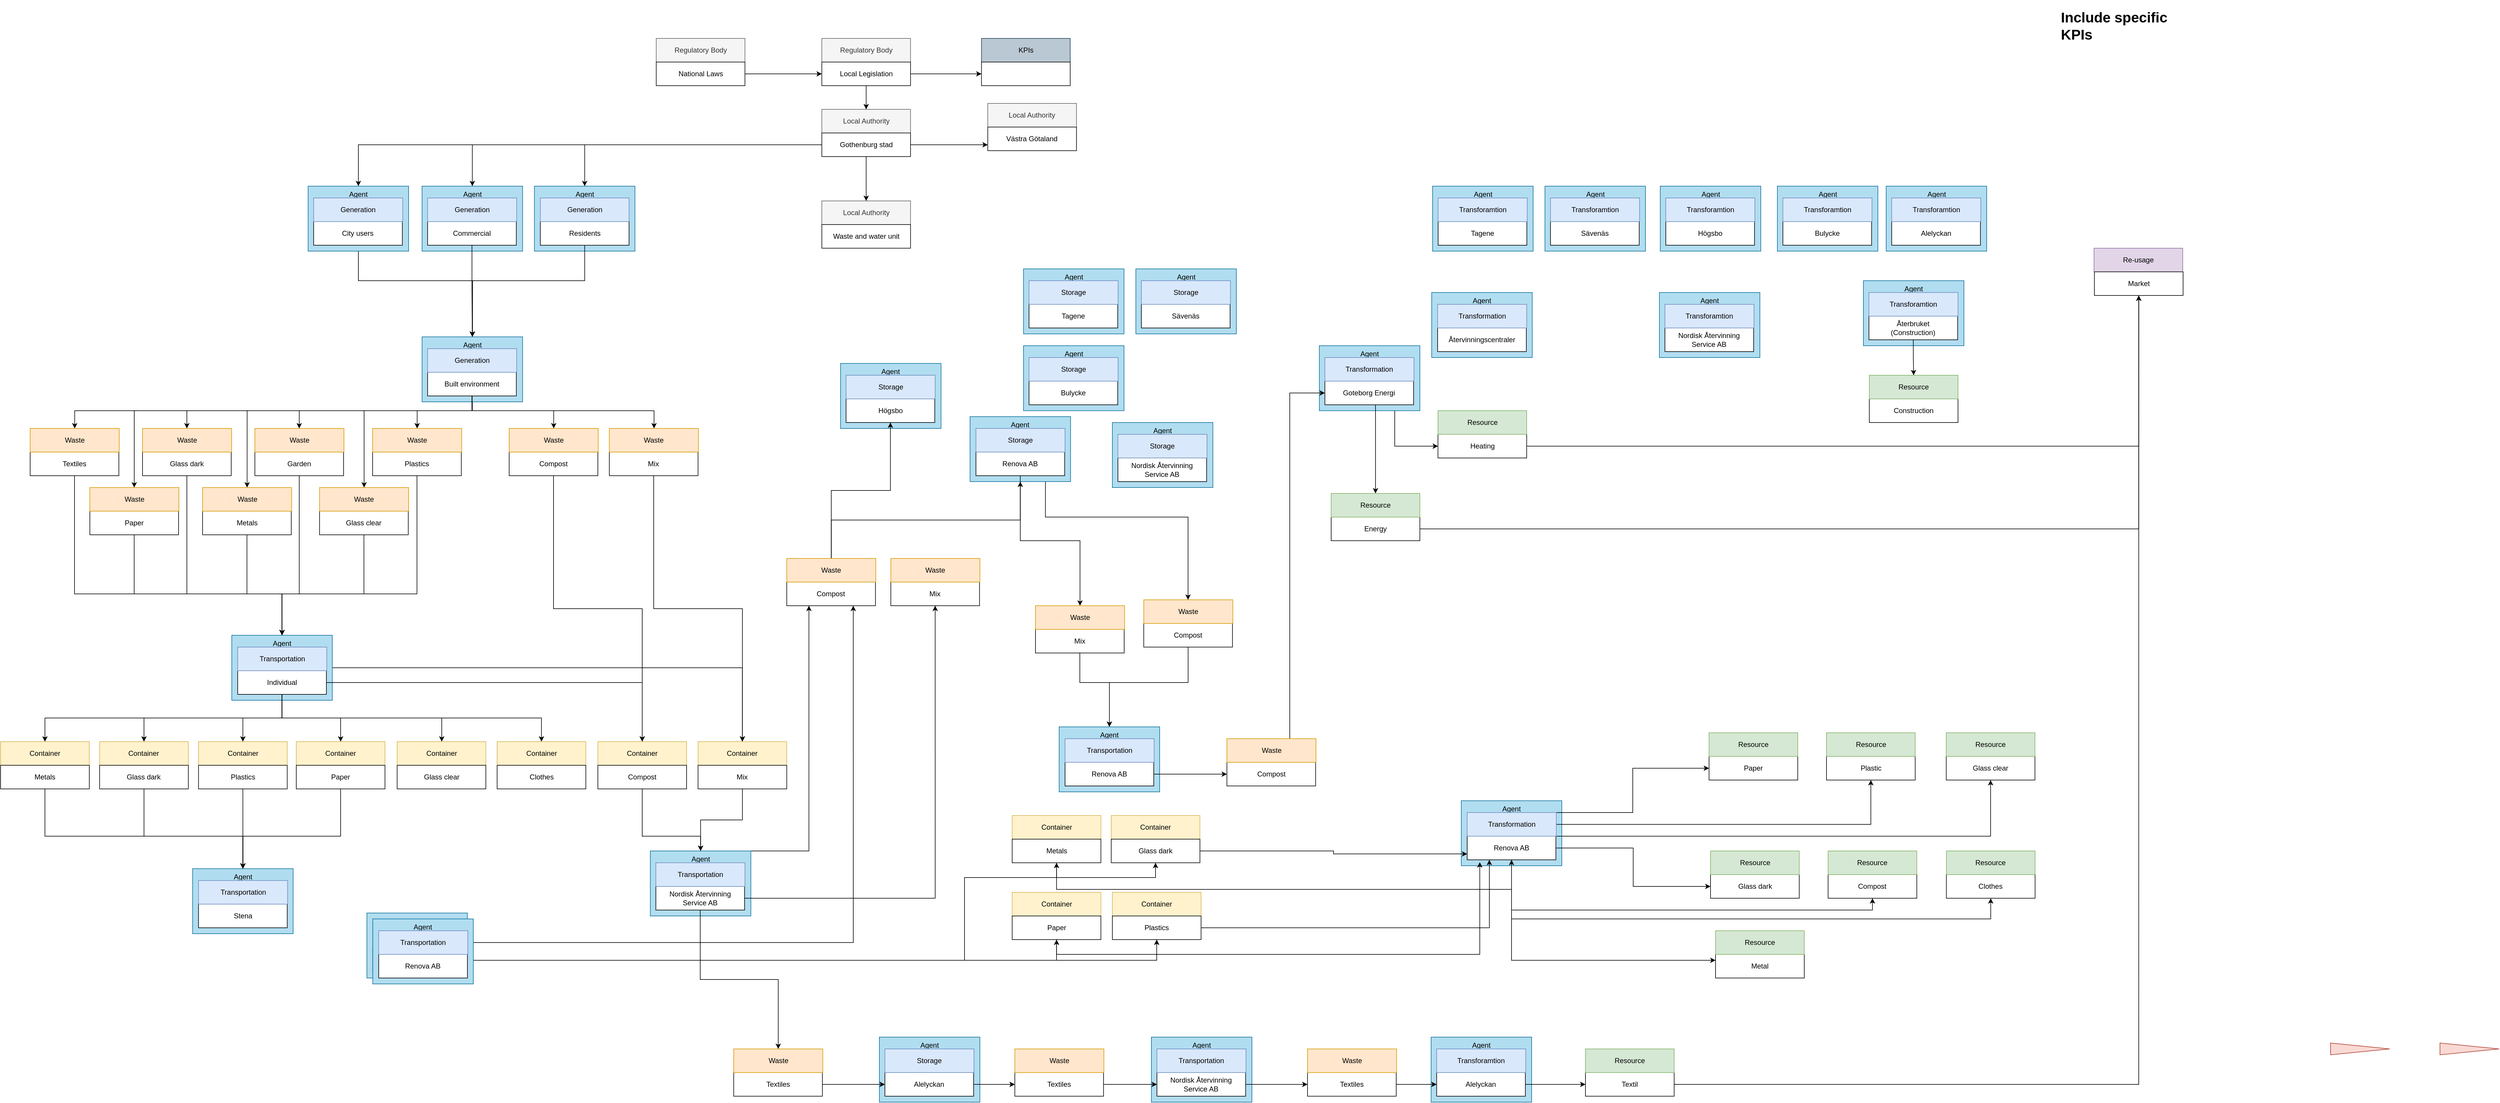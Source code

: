 <mxfile version="13.9.9" type="device"><diagram id="C5RBs43oDa-KdzZeNtuy" name="gote"><mxGraphModel dx="7161" dy="2927" grid="1" gridSize="10" guides="1" tooltips="1" connect="1" arrows="1" fold="1" page="1" pageScale="1" pageWidth="827" pageHeight="1169" math="0" shadow="0"><root><mxCell id="WIyWlLk6GJQsqaUBKTNV-0"/><mxCell id="WIyWlLk6GJQsqaUBKTNV-1" parent="WIyWlLk6GJQsqaUBKTNV-0"/><mxCell id="p03Hnv6CAL76CgvEwwgC-0" value="Agent" style="rounded=0;whiteSpace=wrap;html=1;fillColor=#b1ddf0;strokeColor=#10739e;verticalAlign=top;" parent="WIyWlLk6GJQsqaUBKTNV-1" vertex="1"><mxGeometry x="-2237.29" y="-440" width="170" height="110" as="geometry"/></mxCell><mxCell id="p03Hnv6CAL76CgvEwwgC-1" value="Agent" style="rounded=0;whiteSpace=wrap;html=1;fillColor=#b1ddf0;strokeColor=#10739e;verticalAlign=top;" parent="WIyWlLk6GJQsqaUBKTNV-1" vertex="1"><mxGeometry x="-2427.29" y="-440" width="170" height="110" as="geometry"/></mxCell><mxCell id="p03Hnv6CAL76CgvEwwgC-2" value="" style="group" parent="WIyWlLk6GJQsqaUBKTNV-1" vertex="1" connectable="0"><mxGeometry x="-1751.29" y="-690" width="160" height="80" as="geometry"/></mxCell><mxCell id="p03Hnv6CAL76CgvEwwgC-3" value="Regulatory Body" style="rounded=0;whiteSpace=wrap;html=1;fillColor=#f5f5f5;strokeColor=#666666;fontColor=#333333;" parent="p03Hnv6CAL76CgvEwwgC-2" vertex="1"><mxGeometry width="150" height="40" as="geometry"/></mxCell><mxCell id="p03Hnv6CAL76CgvEwwgC-4" value="Local Legislation" style="rounded=0;whiteSpace=wrap;html=1;" parent="p03Hnv6CAL76CgvEwwgC-2" vertex="1"><mxGeometry y="40" width="150" height="40" as="geometry"/></mxCell><mxCell id="p03Hnv6CAL76CgvEwwgC-5" value="Local Authority" style="rounded=0;whiteSpace=wrap;html=1;fillColor=#f5f5f5;strokeColor=#666666;fontColor=#333333;" parent="WIyWlLk6GJQsqaUBKTNV-1" vertex="1"><mxGeometry x="-1751.29" y="-570" width="150" height="40" as="geometry"/></mxCell><mxCell id="p03Hnv6CAL76CgvEwwgC-6" style="edgeStyle=orthogonalEdgeStyle;rounded=0;orthogonalLoop=1;jettySize=auto;html=1;entryX=0;entryY=0.75;entryDx=0;entryDy=0;" parent="WIyWlLk6GJQsqaUBKTNV-1" source="p03Hnv6CAL76CgvEwwgC-12" target="p03Hnv6CAL76CgvEwwgC-32" edge="1"><mxGeometry relative="1" as="geometry"/></mxCell><mxCell id="p03Hnv6CAL76CgvEwwgC-9" style="edgeStyle=orthogonalEdgeStyle;rounded=0;orthogonalLoop=1;jettySize=auto;html=1;entryX=0.5;entryY=0;entryDx=0;entryDy=0;" parent="WIyWlLk6GJQsqaUBKTNV-1" source="p03Hnv6CAL76CgvEwwgC-12" target="p03Hnv6CAL76CgvEwwgC-1" edge="1"><mxGeometry relative="1" as="geometry"/></mxCell><mxCell id="p03Hnv6CAL76CgvEwwgC-10" style="edgeStyle=orthogonalEdgeStyle;rounded=0;orthogonalLoop=1;jettySize=auto;html=1;entryX=0.5;entryY=0;entryDx=0;entryDy=0;" parent="WIyWlLk6GJQsqaUBKTNV-1" source="p03Hnv6CAL76CgvEwwgC-12" target="p03Hnv6CAL76CgvEwwgC-0" edge="1"><mxGeometry relative="1" as="geometry"/></mxCell><mxCell id="p03Hnv6CAL76CgvEwwgC-159" style="edgeStyle=orthogonalEdgeStyle;rounded=0;orthogonalLoop=1;jettySize=auto;html=1;entryX=0.5;entryY=0;entryDx=0;entryDy=0;" parent="WIyWlLk6GJQsqaUBKTNV-1" source="p03Hnv6CAL76CgvEwwgC-12" target="p03Hnv6CAL76CgvEwwgC-156" edge="1"><mxGeometry relative="1" as="geometry"/></mxCell><mxCell id="p03Hnv6CAL76CgvEwwgC-222" style="edgeStyle=orthogonalEdgeStyle;rounded=0;orthogonalLoop=1;jettySize=auto;html=1;" parent="WIyWlLk6GJQsqaUBKTNV-1" source="p03Hnv6CAL76CgvEwwgC-12" target="p03Hnv6CAL76CgvEwwgC-34" edge="1"><mxGeometry relative="1" as="geometry"/></mxCell><mxCell id="p03Hnv6CAL76CgvEwwgC-12" value="Gothenburg stad" style="rounded=0;whiteSpace=wrap;html=1;" parent="WIyWlLk6GJQsqaUBKTNV-1" vertex="1"><mxGeometry x="-1751.29" y="-530" width="150" height="40" as="geometry"/></mxCell><mxCell id="p03Hnv6CAL76CgvEwwgC-13" value="" style="group" parent="WIyWlLk6GJQsqaUBKTNV-1" vertex="1" connectable="0"><mxGeometry x="-2031.29" y="-690" width="150" height="80" as="geometry"/></mxCell><mxCell id="p03Hnv6CAL76CgvEwwgC-14" value="Regulatory Body" style="rounded=0;whiteSpace=wrap;html=1;fillColor=#f5f5f5;strokeColor=#666666;fontColor=#333333;" parent="p03Hnv6CAL76CgvEwwgC-13" vertex="1"><mxGeometry width="150" height="40" as="geometry"/></mxCell><mxCell id="p03Hnv6CAL76CgvEwwgC-15" value="National Laws" style="rounded=0;whiteSpace=wrap;html=1;" parent="p03Hnv6CAL76CgvEwwgC-13" vertex="1"><mxGeometry y="40" width="150" height="40" as="geometry"/></mxCell><mxCell id="p03Hnv6CAL76CgvEwwgC-16" value="KPIs" style="rounded=0;whiteSpace=wrap;html=1;fillColor=#bac8d3;strokeColor=#23445d;" parent="WIyWlLk6GJQsqaUBKTNV-1" vertex="1"><mxGeometry x="-1481.29" y="-690" width="150" height="40" as="geometry"/></mxCell><mxCell id="p03Hnv6CAL76CgvEwwgC-17" value="" style="rounded=0;whiteSpace=wrap;html=1;" parent="WIyWlLk6GJQsqaUBKTNV-1" vertex="1"><mxGeometry x="-1481.29" y="-650" width="150" height="40" as="geometry"/></mxCell><mxCell id="p03Hnv6CAL76CgvEwwgC-18" style="edgeStyle=orthogonalEdgeStyle;rounded=0;orthogonalLoop=1;jettySize=auto;html=1;" parent="WIyWlLk6GJQsqaUBKTNV-1" source="p03Hnv6CAL76CgvEwwgC-15" target="p03Hnv6CAL76CgvEwwgC-4" edge="1"><mxGeometry relative="1" as="geometry"/></mxCell><mxCell id="p03Hnv6CAL76CgvEwwgC-19" style="edgeStyle=orthogonalEdgeStyle;rounded=0;orthogonalLoop=1;jettySize=auto;html=1;" parent="WIyWlLk6GJQsqaUBKTNV-1" source="p03Hnv6CAL76CgvEwwgC-4" target="p03Hnv6CAL76CgvEwwgC-17" edge="1"><mxGeometry relative="1" as="geometry"/></mxCell><mxCell id="p03Hnv6CAL76CgvEwwgC-20" style="edgeStyle=orthogonalEdgeStyle;rounded=0;orthogonalLoop=1;jettySize=auto;html=1;" parent="WIyWlLk6GJQsqaUBKTNV-1" source="p03Hnv6CAL76CgvEwwgC-4" target="p03Hnv6CAL76CgvEwwgC-5" edge="1"><mxGeometry relative="1" as="geometry"/></mxCell><mxCell id="p03Hnv6CAL76CgvEwwgC-30" value="Local Authority" style="rounded=0;whiteSpace=wrap;html=1;fillColor=#f5f5f5;strokeColor=#666666;fontColor=#333333;" parent="WIyWlLk6GJQsqaUBKTNV-1" vertex="1"><mxGeometry x="-1470.67" y="-580" width="150" height="40" as="geometry"/></mxCell><mxCell id="p03Hnv6CAL76CgvEwwgC-32" value="Västra Götaland" style="rounded=0;whiteSpace=wrap;html=1;" parent="WIyWlLk6GJQsqaUBKTNV-1" vertex="1"><mxGeometry x="-1470.67" y="-540" width="150" height="40" as="geometry"/></mxCell><mxCell id="p03Hnv6CAL76CgvEwwgC-33" value="" style="group" parent="WIyWlLk6GJQsqaUBKTNV-1" vertex="1" connectable="0"><mxGeometry x="-1751.29" y="-415" width="150" height="80" as="geometry"/></mxCell><mxCell id="p03Hnv6CAL76CgvEwwgC-34" value="Local Authority" style="rounded=0;whiteSpace=wrap;html=1;fillColor=#f5f5f5;strokeColor=#666666;fontColor=#333333;" parent="p03Hnv6CAL76CgvEwwgC-33" vertex="1"><mxGeometry width="150" height="40" as="geometry"/></mxCell><mxCell id="p03Hnv6CAL76CgvEwwgC-35" value="Waste and water unit" style="rounded=0;whiteSpace=wrap;html=1;" parent="p03Hnv6CAL76CgvEwwgC-33" vertex="1"><mxGeometry y="40" width="150" height="40" as="geometry"/></mxCell><mxCell id="p03Hnv6CAL76CgvEwwgC-36" style="edgeStyle=orthogonalEdgeStyle;rounded=0;orthogonalLoop=1;jettySize=auto;html=1;" parent="WIyWlLk6GJQsqaUBKTNV-1" source="p03Hnv6CAL76CgvEwwgC-37" target="p03Hnv6CAL76CgvEwwgC-47" edge="1"><mxGeometry relative="1" as="geometry"><Array as="points"><mxPoint x="-2152" y="-280"/><mxPoint x="-2342" y="-280"/></Array></mxGeometry></mxCell><mxCell id="p03Hnv6CAL76CgvEwwgC-37" value="Residents" style="rounded=0;whiteSpace=wrap;html=1;" parent="WIyWlLk6GJQsqaUBKTNV-1" vertex="1"><mxGeometry x="-2227.29" y="-380" width="150" height="40" as="geometry"/></mxCell><mxCell id="p03Hnv6CAL76CgvEwwgC-38" value="Generation" style="rounded=0;whiteSpace=wrap;html=1;fillColor=#dae8fc;strokeColor=#6c8ebf;" parent="WIyWlLk6GJQsqaUBKTNV-1" vertex="1"><mxGeometry x="-2227.29" y="-420" width="150" height="40" as="geometry"/></mxCell><mxCell id="p03Hnv6CAL76CgvEwwgC-39" style="edgeStyle=orthogonalEdgeStyle;rounded=0;orthogonalLoop=1;jettySize=auto;html=1;" parent="WIyWlLk6GJQsqaUBKTNV-1" source="p03Hnv6CAL76CgvEwwgC-40" target="p03Hnv6CAL76CgvEwwgC-47" edge="1"><mxGeometry relative="1" as="geometry"><mxPoint x="-2342.91" y="-260" as="targetPoint"/></mxGeometry></mxCell><mxCell id="p03Hnv6CAL76CgvEwwgC-40" value="Commercial" style="rounded=0;whiteSpace=wrap;html=1;" parent="WIyWlLk6GJQsqaUBKTNV-1" vertex="1"><mxGeometry x="-2417.91" y="-380" width="150" height="40" as="geometry"/></mxCell><mxCell id="p03Hnv6CAL76CgvEwwgC-41" value="Generation" style="rounded=0;whiteSpace=wrap;html=1;fillColor=#dae8fc;strokeColor=#6c8ebf;" parent="WIyWlLk6GJQsqaUBKTNV-1" vertex="1"><mxGeometry x="-2417.91" y="-420" width="150.62" height="40" as="geometry"/></mxCell><mxCell id="_5HpDdMh_BHayi7mUb9g-1" style="edgeStyle=orthogonalEdgeStyle;rounded=0;orthogonalLoop=1;jettySize=auto;html=1;" parent="WIyWlLk6GJQsqaUBKTNV-1" source="p03Hnv6CAL76CgvEwwgC-47" target="p03Hnv6CAL76CgvEwwgC-169" edge="1"><mxGeometry relative="1" as="geometry"><Array as="points"><mxPoint x="-2342" y="-60"/><mxPoint x="-2825" y="-60"/></Array></mxGeometry></mxCell><mxCell id="p03Hnv6CAL76CgvEwwgC-47" value="Agent" style="rounded=0;whiteSpace=wrap;html=1;fillColor=#b1ddf0;strokeColor=#10739e;verticalAlign=top;" parent="WIyWlLk6GJQsqaUBKTNV-1" vertex="1"><mxGeometry x="-2427.29" y="-185" width="170" height="110" as="geometry"/></mxCell><mxCell id="_5HpDdMh_BHayi7mUb9g-0" style="edgeStyle=orthogonalEdgeStyle;rounded=0;orthogonalLoop=1;jettySize=auto;html=1;entryX=0.5;entryY=0;entryDx=0;entryDy=0;" parent="WIyWlLk6GJQsqaUBKTNV-1" source="p03Hnv6CAL76CgvEwwgC-48" target="p03Hnv6CAL76CgvEwwgC-173" edge="1"><mxGeometry relative="1" as="geometry"><Array as="points"><mxPoint x="-2343" y="-60"/><mxPoint x="-3015" y="-60"/></Array></mxGeometry></mxCell><mxCell id="_5HpDdMh_BHayi7mUb9g-2" style="edgeStyle=orthogonalEdgeStyle;rounded=0;orthogonalLoop=1;jettySize=auto;html=1;" parent="WIyWlLk6GJQsqaUBKTNV-1" source="p03Hnv6CAL76CgvEwwgC-48" target="p03Hnv6CAL76CgvEwwgC-350" edge="1"><mxGeometry relative="1" as="geometry"><Array as="points"><mxPoint x="-2343" y="-60"/><mxPoint x="-2635" y="-60"/></Array></mxGeometry></mxCell><mxCell id="_5HpDdMh_BHayi7mUb9g-4" style="edgeStyle=orthogonalEdgeStyle;rounded=0;orthogonalLoop=1;jettySize=auto;html=1;entryX=0.5;entryY=0;entryDx=0;entryDy=0;" parent="WIyWlLk6GJQsqaUBKTNV-1" source="p03Hnv6CAL76CgvEwwgC-48" target="p03Hnv6CAL76CgvEwwgC-163" edge="1"><mxGeometry relative="1" as="geometry"><Array as="points"><mxPoint x="-2343" y="-60"/><mxPoint x="-2436" y="-60"/></Array></mxGeometry></mxCell><mxCell id="_5HpDdMh_BHayi7mUb9g-5" style="edgeStyle=orthogonalEdgeStyle;rounded=0;orthogonalLoop=1;jettySize=auto;html=1;entryX=0.5;entryY=0;entryDx=0;entryDy=0;" parent="WIyWlLk6GJQsqaUBKTNV-1" source="p03Hnv6CAL76CgvEwwgC-48" target="p03Hnv6CAL76CgvEwwgC-348" edge="1"><mxGeometry relative="1" as="geometry"><Array as="points"><mxPoint x="-2343" y="-60"/><mxPoint x="-2205" y="-60"/></Array></mxGeometry></mxCell><mxCell id="_5HpDdMh_BHayi7mUb9g-6" style="edgeStyle=orthogonalEdgeStyle;rounded=0;orthogonalLoop=1;jettySize=auto;html=1;" parent="WIyWlLk6GJQsqaUBKTNV-1" source="p03Hnv6CAL76CgvEwwgC-48" target="p03Hnv6CAL76CgvEwwgC-165" edge="1"><mxGeometry relative="1" as="geometry"><Array as="points"><mxPoint x="-2343" y="-60"/><mxPoint x="-2035" y="-60"/></Array></mxGeometry></mxCell><mxCell id="_5HpDdMh_BHayi7mUb9g-7" style="edgeStyle=orthogonalEdgeStyle;rounded=0;orthogonalLoop=1;jettySize=auto;html=1;" parent="WIyWlLk6GJQsqaUBKTNV-1" source="p03Hnv6CAL76CgvEwwgC-48" target="p03Hnv6CAL76CgvEwwgC-161" edge="1"><mxGeometry relative="1" as="geometry"><Array as="points"><mxPoint x="-2343" y="-60"/><mxPoint x="-2914" y="-60"/></Array></mxGeometry></mxCell><mxCell id="_5HpDdMh_BHayi7mUb9g-8" style="edgeStyle=orthogonalEdgeStyle;rounded=0;orthogonalLoop=1;jettySize=auto;html=1;entryX=0.5;entryY=0;entryDx=0;entryDy=0;" parent="WIyWlLk6GJQsqaUBKTNV-1" source="p03Hnv6CAL76CgvEwwgC-48" target="p03Hnv6CAL76CgvEwwgC-171" edge="1"><mxGeometry relative="1" as="geometry"><Array as="points"><mxPoint x="-2343" y="-60"/><mxPoint x="-2723" y="-60"/></Array></mxGeometry></mxCell><mxCell id="_5HpDdMh_BHayi7mUb9g-9" style="edgeStyle=orthogonalEdgeStyle;rounded=0;orthogonalLoop=1;jettySize=auto;html=1;entryX=0.5;entryY=0;entryDx=0;entryDy=0;" parent="WIyWlLk6GJQsqaUBKTNV-1" source="p03Hnv6CAL76CgvEwwgC-48" target="p03Hnv6CAL76CgvEwwgC-208" edge="1"><mxGeometry relative="1" as="geometry"><Array as="points"><mxPoint x="-2343" y="-60"/><mxPoint x="-2525" y="-60"/></Array></mxGeometry></mxCell><mxCell id="p03Hnv6CAL76CgvEwwgC-48" value="Built environment" style="rounded=0;whiteSpace=wrap;html=1;" parent="WIyWlLk6GJQsqaUBKTNV-1" vertex="1"><mxGeometry x="-2417.91" y="-125" width="150" height="40" as="geometry"/></mxCell><mxCell id="p03Hnv6CAL76CgvEwwgC-49" value="Generation" style="rounded=0;whiteSpace=wrap;html=1;fillColor=#dae8fc;strokeColor=#6c8ebf;" parent="WIyWlLk6GJQsqaUBKTNV-1" vertex="1"><mxGeometry x="-2417.91" y="-165" width="150.62" height="40" as="geometry"/></mxCell><mxCell id="p03Hnv6CAL76CgvEwwgC-124" value="" style="triangle;whiteSpace=wrap;html=1;fillColor=#fad9d5;strokeColor=#ae4132;" parent="WIyWlLk6GJQsqaUBKTNV-1" vertex="1"><mxGeometry x="985" y="1010" width="100" height="20" as="geometry"/></mxCell><mxCell id="p03Hnv6CAL76CgvEwwgC-126" value="" style="triangle;whiteSpace=wrap;html=1;fillColor=#fad9d5;strokeColor=#ae4132;" parent="WIyWlLk6GJQsqaUBKTNV-1" vertex="1"><mxGeometry x="800" y="1010" width="100" height="20" as="geometry"/></mxCell><mxCell id="p03Hnv6CAL76CgvEwwgC-131" value="&lt;h1&gt;Include specific KPIs&lt;/h1&gt;" style="text;html=1;strokeColor=none;fillColor=none;spacing=5;spacingTop=-20;whiteSpace=wrap;overflow=hidden;rounded=0;" parent="WIyWlLk6GJQsqaUBKTNV-1" vertex="1"><mxGeometry x="339.38" y="-745" width="190" height="120" as="geometry"/></mxCell><mxCell id="p03Hnv6CAL76CgvEwwgC-174" style="edgeStyle=orthogonalEdgeStyle;rounded=0;orthogonalLoop=1;jettySize=auto;html=1;entryX=0.5;entryY=0;entryDx=0;entryDy=0;" parent="WIyWlLk6GJQsqaUBKTNV-1" source="p03Hnv6CAL76CgvEwwgC-156" target="p03Hnv6CAL76CgvEwwgC-47" edge="1"><mxGeometry relative="1" as="geometry"><Array as="points"><mxPoint x="-2535" y="-280"/><mxPoint x="-2342" y="-280"/></Array></mxGeometry></mxCell><mxCell id="p03Hnv6CAL76CgvEwwgC-156" value="Agent" style="rounded=0;whiteSpace=wrap;html=1;fillColor=#b1ddf0;strokeColor=#10739e;verticalAlign=top;" parent="WIyWlLk6GJQsqaUBKTNV-1" vertex="1"><mxGeometry x="-2620" y="-440" width="170" height="110" as="geometry"/></mxCell><mxCell id="p03Hnv6CAL76CgvEwwgC-157" value="City users" style="rounded=0;whiteSpace=wrap;html=1;" parent="WIyWlLk6GJQsqaUBKTNV-1" vertex="1"><mxGeometry x="-2610.62" y="-380" width="150" height="40" as="geometry"/></mxCell><mxCell id="p03Hnv6CAL76CgvEwwgC-158" value="Generation" style="rounded=0;whiteSpace=wrap;html=1;fillColor=#dae8fc;strokeColor=#6c8ebf;" parent="WIyWlLk6GJQsqaUBKTNV-1" vertex="1"><mxGeometry x="-2610.62" y="-420" width="150.62" height="40" as="geometry"/></mxCell><mxCell id="_5HpDdMh_BHayi7mUb9g-13" style="edgeStyle=orthogonalEdgeStyle;rounded=0;orthogonalLoop=1;jettySize=auto;html=1;entryX=0.5;entryY=0;entryDx=0;entryDy=0;" parent="WIyWlLk6GJQsqaUBKTNV-1" source="p03Hnv6CAL76CgvEwwgC-160" target="RU2qf0er4-iH85beqSWu-0" edge="1"><mxGeometry relative="1" as="geometry"><Array as="points"><mxPoint x="-2914" y="250"/><mxPoint x="-2664" y="250"/></Array></mxGeometry></mxCell><mxCell id="p03Hnv6CAL76CgvEwwgC-160" value="Paper" style="rounded=0;whiteSpace=wrap;html=1;" parent="WIyWlLk6GJQsqaUBKTNV-1" vertex="1"><mxGeometry x="-2989.07" y="110" width="150" height="40" as="geometry"/></mxCell><mxCell id="p03Hnv6CAL76CgvEwwgC-161" value="Waste" style="rounded=0;whiteSpace=wrap;html=1;fillColor=#ffe6cc;strokeColor=#d79b00;" parent="WIyWlLk6GJQsqaUBKTNV-1" vertex="1"><mxGeometry x="-2989.07" y="70" width="150.62" height="40" as="geometry"/></mxCell><mxCell id="_5HpDdMh_BHayi7mUb9g-12" style="edgeStyle=orthogonalEdgeStyle;rounded=0;orthogonalLoop=1;jettySize=auto;html=1;entryX=0.5;entryY=0;entryDx=0;entryDy=0;" parent="WIyWlLk6GJQsqaUBKTNV-1" source="p03Hnv6CAL76CgvEwwgC-162" target="RU2qf0er4-iH85beqSWu-0" edge="1"><mxGeometry relative="1" as="geometry"><Array as="points"><mxPoint x="-2436" y="250"/><mxPoint x="-2664" y="250"/></Array></mxGeometry></mxCell><mxCell id="p03Hnv6CAL76CgvEwwgC-162" value="Plastics" style="rounded=0;whiteSpace=wrap;html=1;" parent="WIyWlLk6GJQsqaUBKTNV-1" vertex="1"><mxGeometry x="-2510.93" y="10" width="150" height="40" as="geometry"/></mxCell><mxCell id="p03Hnv6CAL76CgvEwwgC-163" value="Waste" style="rounded=0;whiteSpace=wrap;html=1;fillColor=#ffe6cc;strokeColor=#d79b00;" parent="WIyWlLk6GJQsqaUBKTNV-1" vertex="1"><mxGeometry x="-2510.93" y="-30" width="150.62" height="40" as="geometry"/></mxCell><mxCell id="_5HpDdMh_BHayi7mUb9g-20" style="edgeStyle=orthogonalEdgeStyle;rounded=0;orthogonalLoop=1;jettySize=auto;html=1;entryX=0.5;entryY=0;entryDx=0;entryDy=0;" parent="WIyWlLk6GJQsqaUBKTNV-1" source="p03Hnv6CAL76CgvEwwgC-164" target="p03Hnv6CAL76CgvEwwgC-191" edge="1"><mxGeometry relative="1" as="geometry"/></mxCell><mxCell id="p03Hnv6CAL76CgvEwwgC-164" value="Mix" style="rounded=0;whiteSpace=wrap;html=1;" parent="WIyWlLk6GJQsqaUBKTNV-1" vertex="1"><mxGeometry x="-2110.62" y="10" width="150" height="40" as="geometry"/></mxCell><mxCell id="p03Hnv6CAL76CgvEwwgC-165" value="Waste" style="rounded=0;whiteSpace=wrap;html=1;fillColor=#ffe6cc;strokeColor=#d79b00;" parent="WIyWlLk6GJQsqaUBKTNV-1" vertex="1"><mxGeometry x="-2110.62" y="-30" width="150.62" height="40" as="geometry"/></mxCell><mxCell id="_5HpDdMh_BHayi7mUb9g-10" style="edgeStyle=orthogonalEdgeStyle;rounded=0;orthogonalLoop=1;jettySize=auto;html=1;entryX=0.5;entryY=0;entryDx=0;entryDy=0;" parent="WIyWlLk6GJQsqaUBKTNV-1" source="p03Hnv6CAL76CgvEwwgC-168" target="RU2qf0er4-iH85beqSWu-0" edge="1"><mxGeometry relative="1" as="geometry"><Array as="points"><mxPoint x="-2825" y="250"/><mxPoint x="-2664" y="250"/></Array></mxGeometry></mxCell><mxCell id="p03Hnv6CAL76CgvEwwgC-168" value="Glass dark" style="rounded=0;whiteSpace=wrap;html=1;" parent="WIyWlLk6GJQsqaUBKTNV-1" vertex="1"><mxGeometry x="-2900.0" y="10" width="150" height="40" as="geometry"/></mxCell><mxCell id="p03Hnv6CAL76CgvEwwgC-169" value="Waste" style="rounded=0;whiteSpace=wrap;html=1;fillColor=#ffe6cc;strokeColor=#d79b00;" parent="WIyWlLk6GJQsqaUBKTNV-1" vertex="1"><mxGeometry x="-2900.0" y="-30" width="150.62" height="40" as="geometry"/></mxCell><mxCell id="_5HpDdMh_BHayi7mUb9g-14" style="edgeStyle=orthogonalEdgeStyle;rounded=0;orthogonalLoop=1;jettySize=auto;html=1;entryX=0.5;entryY=0;entryDx=0;entryDy=0;" parent="WIyWlLk6GJQsqaUBKTNV-1" source="p03Hnv6CAL76CgvEwwgC-170" target="RU2qf0er4-iH85beqSWu-0" edge="1"><mxGeometry relative="1" as="geometry"><Array as="points"><mxPoint x="-2723" y="250"/><mxPoint x="-2664" y="250"/></Array></mxGeometry></mxCell><mxCell id="p03Hnv6CAL76CgvEwwgC-170" value="Metals" style="rounded=0;whiteSpace=wrap;html=1;" parent="WIyWlLk6GJQsqaUBKTNV-1" vertex="1"><mxGeometry x="-2798.45" y="110" width="150" height="40" as="geometry"/></mxCell><mxCell id="p03Hnv6CAL76CgvEwwgC-171" value="Waste" style="rounded=0;whiteSpace=wrap;html=1;fillColor=#ffe6cc;strokeColor=#d79b00;" parent="WIyWlLk6GJQsqaUBKTNV-1" vertex="1"><mxGeometry x="-2798.45" y="70" width="150.62" height="40" as="geometry"/></mxCell><mxCell id="eTMlNNeIWKvsIEqARhte-1" style="edgeStyle=orthogonalEdgeStyle;rounded=0;orthogonalLoop=1;jettySize=auto;html=1;entryX=0.5;entryY=0;entryDx=0;entryDy=0;" parent="WIyWlLk6GJQsqaUBKTNV-1" source="p03Hnv6CAL76CgvEwwgC-172" target="RU2qf0er4-iH85beqSWu-0" edge="1"><mxGeometry relative="1" as="geometry"><Array as="points"><mxPoint x="-3015" y="250"/><mxPoint x="-2664" y="250"/></Array></mxGeometry></mxCell><mxCell id="p03Hnv6CAL76CgvEwwgC-172" value="Textiles" style="rounded=0;whiteSpace=wrap;html=1;" parent="WIyWlLk6GJQsqaUBKTNV-1" vertex="1"><mxGeometry x="-3090.0" y="10" width="150" height="40" as="geometry"/></mxCell><mxCell id="p03Hnv6CAL76CgvEwwgC-173" value="Waste" style="rounded=0;whiteSpace=wrap;html=1;fillColor=#ffe6cc;strokeColor=#d79b00;" parent="WIyWlLk6GJQsqaUBKTNV-1" vertex="1"><mxGeometry x="-3090.0" y="-30" width="150.62" height="40" as="geometry"/></mxCell><mxCell id="p03Hnv6CAL76CgvEwwgC-182" value="Container" style="rounded=0;whiteSpace=wrap;html=1;fillColor=#fff2cc;strokeColor=#d6b656;" parent="WIyWlLk6GJQsqaUBKTNV-1" vertex="1"><mxGeometry x="-3140" y="500" width="150" height="40" as="geometry"/></mxCell><mxCell id="eTMlNNeIWKvsIEqARhte-28" style="edgeStyle=orthogonalEdgeStyle;rounded=0;orthogonalLoop=1;jettySize=auto;html=1;entryX=0.5;entryY=0;entryDx=0;entryDy=0;" parent="WIyWlLk6GJQsqaUBKTNV-1" source="p03Hnv6CAL76CgvEwwgC-183" target="p03Hnv6CAL76CgvEwwgC-314" edge="1"><mxGeometry relative="1" as="geometry"><Array as="points"><mxPoint x="-3065" y="660"/><mxPoint x="-2730" y="660"/></Array></mxGeometry></mxCell><mxCell id="p03Hnv6CAL76CgvEwwgC-183" value="Metals" style="rounded=0;whiteSpace=wrap;html=1;" parent="WIyWlLk6GJQsqaUBKTNV-1" vertex="1"><mxGeometry x="-3140" y="540" width="150" height="40" as="geometry"/></mxCell><mxCell id="p03Hnv6CAL76CgvEwwgC-184" value="Container" style="rounded=0;whiteSpace=wrap;html=1;fillColor=#fff2cc;strokeColor=#d6b656;" parent="WIyWlLk6GJQsqaUBKTNV-1" vertex="1"><mxGeometry x="-2972.53" y="500" width="150" height="40" as="geometry"/></mxCell><mxCell id="eTMlNNeIWKvsIEqARhte-29" style="edgeStyle=orthogonalEdgeStyle;rounded=0;orthogonalLoop=1;jettySize=auto;html=1;entryX=0.5;entryY=0;entryDx=0;entryDy=0;" parent="WIyWlLk6GJQsqaUBKTNV-1" source="p03Hnv6CAL76CgvEwwgC-185" target="p03Hnv6CAL76CgvEwwgC-314" edge="1"><mxGeometry relative="1" as="geometry"><Array as="points"><mxPoint x="-2897" y="660"/><mxPoint x="-2730" y="660"/></Array></mxGeometry></mxCell><mxCell id="p03Hnv6CAL76CgvEwwgC-185" value="Glass dark" style="rounded=0;whiteSpace=wrap;html=1;" parent="WIyWlLk6GJQsqaUBKTNV-1" vertex="1"><mxGeometry x="-2972.53" y="540" width="150" height="40" as="geometry"/></mxCell><mxCell id="p03Hnv6CAL76CgvEwwgC-187" value="Container" style="rounded=0;whiteSpace=wrap;html=1;fillColor=#fff2cc;strokeColor=#d6b656;" parent="WIyWlLk6GJQsqaUBKTNV-1" vertex="1"><mxGeometry x="-2805.31" y="500" width="150" height="40" as="geometry"/></mxCell><mxCell id="eTMlNNeIWKvsIEqARhte-30" style="edgeStyle=orthogonalEdgeStyle;rounded=0;orthogonalLoop=1;jettySize=auto;html=1;entryX=0.5;entryY=0;entryDx=0;entryDy=0;" parent="WIyWlLk6GJQsqaUBKTNV-1" source="p03Hnv6CAL76CgvEwwgC-188" target="p03Hnv6CAL76CgvEwwgC-314" edge="1"><mxGeometry relative="1" as="geometry"/></mxCell><mxCell id="p03Hnv6CAL76CgvEwwgC-188" value="Plastics" style="rounded=0;whiteSpace=wrap;html=1;" parent="WIyWlLk6GJQsqaUBKTNV-1" vertex="1"><mxGeometry x="-2805.31" y="540" width="150" height="40" as="geometry"/></mxCell><mxCell id="p03Hnv6CAL76CgvEwwgC-189" value="Container" style="rounded=0;whiteSpace=wrap;html=1;fillColor=#fff2cc;strokeColor=#d6b656;" parent="WIyWlLk6GJQsqaUBKTNV-1" vertex="1"><mxGeometry x="-2640.0" y="500" width="150" height="40" as="geometry"/></mxCell><mxCell id="eTMlNNeIWKvsIEqARhte-31" style="edgeStyle=orthogonalEdgeStyle;rounded=0;orthogonalLoop=1;jettySize=auto;html=1;entryX=0.5;entryY=0;entryDx=0;entryDy=0;" parent="WIyWlLk6GJQsqaUBKTNV-1" source="p03Hnv6CAL76CgvEwwgC-190" target="p03Hnv6CAL76CgvEwwgC-314" edge="1"><mxGeometry relative="1" as="geometry"><mxPoint x="-2730" y="720" as="targetPoint"/><Array as="points"><mxPoint x="-2565" y="660"/><mxPoint x="-2730" y="660"/></Array></mxGeometry></mxCell><mxCell id="_5HpDdMh_BHayi7mUb9g-17" style="edgeStyle=orthogonalEdgeStyle;rounded=0;orthogonalLoop=1;jettySize=auto;html=1;entryX=0.5;entryY=0;entryDx=0;entryDy=0;exitX=0.5;exitY=1;exitDx=0;exitDy=0;" parent="WIyWlLk6GJQsqaUBKTNV-1" source="p03Hnv6CAL76CgvEwwgC-190" target="p03Hnv6CAL76CgvEwwgC-314" edge="1"><mxGeometry relative="1" as="geometry"><Array as="points"><mxPoint x="-2565" y="660"/><mxPoint x="-2730" y="660"/></Array></mxGeometry></mxCell><mxCell id="p03Hnv6CAL76CgvEwwgC-190" value="Paper" style="rounded=0;whiteSpace=wrap;html=1;" parent="WIyWlLk6GJQsqaUBKTNV-1" vertex="1"><mxGeometry x="-2640.0" y="540" width="150" height="40" as="geometry"/></mxCell><mxCell id="p03Hnv6CAL76CgvEwwgC-191" value="Container" style="rounded=0;whiteSpace=wrap;html=1;fillColor=#fff2cc;strokeColor=#d6b656;" parent="WIyWlLk6GJQsqaUBKTNV-1" vertex="1"><mxGeometry x="-1960.62" y="500" width="150" height="40" as="geometry"/></mxCell><mxCell id="zvfdUH8zhtzc3hvKVOrB-58" style="edgeStyle=orthogonalEdgeStyle;rounded=0;orthogonalLoop=1;jettySize=auto;html=1;entryX=0.5;entryY=0;entryDx=0;entryDy=0;" parent="WIyWlLk6GJQsqaUBKTNV-1" source="p03Hnv6CAL76CgvEwwgC-192" target="p03Hnv6CAL76CgvEwwgC-212" edge="1"><mxGeometry relative="1" as="geometry"/></mxCell><mxCell id="p03Hnv6CAL76CgvEwwgC-192" value="Mix" style="rounded=0;whiteSpace=wrap;html=1;" parent="WIyWlLk6GJQsqaUBKTNV-1" vertex="1"><mxGeometry x="-1960.62" y="540" width="150" height="40" as="geometry"/></mxCell><mxCell id="p03Hnv6CAL76CgvEwwgC-195" value="Container" style="rounded=0;whiteSpace=wrap;html=1;fillColor=#fff2cc;strokeColor=#d6b656;" parent="WIyWlLk6GJQsqaUBKTNV-1" vertex="1"><mxGeometry x="-2300.36" y="500" width="150" height="40" as="geometry"/></mxCell><mxCell id="p03Hnv6CAL76CgvEwwgC-196" value="Clothes" style="rounded=0;whiteSpace=wrap;html=1;" parent="WIyWlLk6GJQsqaUBKTNV-1" vertex="1"><mxGeometry x="-2300.36" y="540" width="150" height="40" as="geometry"/></mxCell><mxCell id="_5HpDdMh_BHayi7mUb9g-15" style="edgeStyle=orthogonalEdgeStyle;rounded=0;orthogonalLoop=1;jettySize=auto;html=1;exitX=0.5;exitY=1;exitDx=0;exitDy=0;entryX=0.5;entryY=0;entryDx=0;entryDy=0;" parent="WIyWlLk6GJQsqaUBKTNV-1" source="p03Hnv6CAL76CgvEwwgC-207" target="RU2qf0er4-iH85beqSWu-0" edge="1"><mxGeometry relative="1" as="geometry"><Array as="points"><mxPoint x="-2526" y="250"/><mxPoint x="-2664" y="250"/></Array></mxGeometry></mxCell><mxCell id="p03Hnv6CAL76CgvEwwgC-207" value="Glass clear" style="rounded=0;whiteSpace=wrap;html=1;" parent="WIyWlLk6GJQsqaUBKTNV-1" vertex="1"><mxGeometry x="-2600.62" y="110" width="150" height="40" as="geometry"/></mxCell><mxCell id="p03Hnv6CAL76CgvEwwgC-208" value="Waste" style="rounded=0;whiteSpace=wrap;html=1;fillColor=#ffe6cc;strokeColor=#d79b00;" parent="WIyWlLk6GJQsqaUBKTNV-1" vertex="1"><mxGeometry x="-2600.62" y="70" width="150.62" height="40" as="geometry"/></mxCell><mxCell id="p03Hnv6CAL76CgvEwwgC-209" value="Container" style="rounded=0;whiteSpace=wrap;html=1;fillColor=#fff2cc;strokeColor=#d6b656;" parent="WIyWlLk6GJQsqaUBKTNV-1" vertex="1"><mxGeometry x="-2469.43" y="500" width="150" height="40" as="geometry"/></mxCell><mxCell id="p03Hnv6CAL76CgvEwwgC-210" value="Glass clear" style="rounded=0;whiteSpace=wrap;html=1;" parent="WIyWlLk6GJQsqaUBKTNV-1" vertex="1"><mxGeometry x="-2469.43" y="540" width="150" height="40" as="geometry"/></mxCell><mxCell id="zvfdUH8zhtzc3hvKVOrB-64" style="edgeStyle=orthogonalEdgeStyle;rounded=0;orthogonalLoop=1;jettySize=auto;html=1;exitX=0.75;exitY=0;exitDx=0;exitDy=0;entryX=0.25;entryY=1;entryDx=0;entryDy=0;" parent="WIyWlLk6GJQsqaUBKTNV-1" source="p03Hnv6CAL76CgvEwwgC-212" target="_5HpDdMh_BHayi7mUb9g-25" edge="1"><mxGeometry relative="1" as="geometry"><Array as="points"><mxPoint x="-1773" y="685"/></Array></mxGeometry></mxCell><mxCell id="p03Hnv6CAL76CgvEwwgC-212" value="Agent" style="rounded=0;whiteSpace=wrap;html=1;fillColor=#b1ddf0;strokeColor=#10739e;verticalAlign=top;" parent="WIyWlLk6GJQsqaUBKTNV-1" vertex="1"><mxGeometry x="-2041.29" y="685" width="170" height="110" as="geometry"/></mxCell><mxCell id="zvfdUH8zhtzc3hvKVOrB-61" style="edgeStyle=orthogonalEdgeStyle;rounded=0;orthogonalLoop=1;jettySize=auto;html=1;entryX=0.5;entryY=0;entryDx=0;entryDy=0;" parent="WIyWlLk6GJQsqaUBKTNV-1" source="p03Hnv6CAL76CgvEwwgC-214" target="zvfdUH8zhtzc3hvKVOrB-27" edge="1"><mxGeometry relative="1" as="geometry"/></mxCell><mxCell id="zvfdUH8zhtzc3hvKVOrB-62" style="edgeStyle=orthogonalEdgeStyle;rounded=0;orthogonalLoop=1;jettySize=auto;html=1;entryX=0.5;entryY=1;entryDx=0;entryDy=0;" parent="WIyWlLk6GJQsqaUBKTNV-1" source="p03Hnv6CAL76CgvEwwgC-214" target="_5HpDdMh_BHayi7mUb9g-23" edge="1"><mxGeometry relative="1" as="geometry"/></mxCell><mxCell id="p03Hnv6CAL76CgvEwwgC-214" value="Nordisk Återvinning&lt;br&gt;Service AB" style="rounded=0;whiteSpace=wrap;html=1;" parent="WIyWlLk6GJQsqaUBKTNV-1" vertex="1"><mxGeometry x="-2031.91" y="745" width="150" height="40" as="geometry"/></mxCell><mxCell id="p03Hnv6CAL76CgvEwwgC-215" value="Transportation" style="rounded=0;whiteSpace=wrap;html=1;fillColor=#dae8fc;strokeColor=#6c8ebf;" parent="WIyWlLk6GJQsqaUBKTNV-1" vertex="1"><mxGeometry x="-2031.91" y="705" width="150.62" height="40" as="geometry"/></mxCell><mxCell id="p03Hnv6CAL76CgvEwwgC-216" value="Agent" style="rounded=0;whiteSpace=wrap;html=1;fillColor=#b1ddf0;strokeColor=#10739e;verticalAlign=top;" parent="WIyWlLk6GJQsqaUBKTNV-1" vertex="1"><mxGeometry x="-2520.62" y="790" width="170" height="110" as="geometry"/></mxCell><mxCell id="zvfdUH8zhtzc3hvKVOrB-65" style="edgeStyle=orthogonalEdgeStyle;rounded=0;orthogonalLoop=1;jettySize=auto;html=1;entryX=0.75;entryY=1;entryDx=0;entryDy=0;" parent="WIyWlLk6GJQsqaUBKTNV-1" source="p03Hnv6CAL76CgvEwwgC-217" target="_5HpDdMh_BHayi7mUb9g-25" edge="1"><mxGeometry relative="1" as="geometry"><Array as="points"><mxPoint x="-2435" y="840"/><mxPoint x="-1698" y="840"/></Array></mxGeometry></mxCell><mxCell id="zvfdUH8zhtzc3hvKVOrB-66" style="edgeStyle=orthogonalEdgeStyle;rounded=0;orthogonalLoop=1;jettySize=auto;html=1;entryX=0.5;entryY=1;entryDx=0;entryDy=0;" parent="WIyWlLk6GJQsqaUBKTNV-1" source="p03Hnv6CAL76CgvEwwgC-217" target="zvfdUH8zhtzc3hvKVOrB-56" edge="1"><mxGeometry relative="1" as="geometry"/></mxCell><mxCell id="zvfdUH8zhtzc3hvKVOrB-67" style="edgeStyle=orthogonalEdgeStyle;rounded=0;orthogonalLoop=1;jettySize=auto;html=1;entryX=0.5;entryY=1;entryDx=0;entryDy=0;" parent="WIyWlLk6GJQsqaUBKTNV-1" source="p03Hnv6CAL76CgvEwwgC-217" target="zvfdUH8zhtzc3hvKVOrB-54" edge="1"><mxGeometry relative="1" as="geometry"/></mxCell><mxCell id="zvfdUH8zhtzc3hvKVOrB-68" style="edgeStyle=orthogonalEdgeStyle;rounded=0;orthogonalLoop=1;jettySize=auto;html=1;entryX=0.5;entryY=1;entryDx=0;entryDy=0;" parent="WIyWlLk6GJQsqaUBKTNV-1" source="p03Hnv6CAL76CgvEwwgC-217" target="zvfdUH8zhtzc3hvKVOrB-50" edge="1"><mxGeometry relative="1" as="geometry"><Array as="points"><mxPoint x="-1510" y="870"/><mxPoint x="-1510" y="730"/><mxPoint x="-1354" y="730"/></Array></mxGeometry></mxCell><mxCell id="zvfdUH8zhtzc3hvKVOrB-69" style="edgeStyle=orthogonalEdgeStyle;rounded=0;orthogonalLoop=1;jettySize=auto;html=1;" parent="WIyWlLk6GJQsqaUBKTNV-1" source="p03Hnv6CAL76CgvEwwgC-217" target="zvfdUH8zhtzc3hvKVOrB-52" edge="1"><mxGeometry relative="1" as="geometry"><Array as="points"><mxPoint x="-1510" y="870"/><mxPoint x="-1510" y="730"/><mxPoint x="-1187" y="730"/></Array></mxGeometry></mxCell><mxCell id="p03Hnv6CAL76CgvEwwgC-217" value="Renova AB" style="rounded=0;whiteSpace=wrap;html=1;" parent="WIyWlLk6GJQsqaUBKTNV-1" vertex="1"><mxGeometry x="-2510.62" y="850" width="150" height="40" as="geometry"/></mxCell><mxCell id="p03Hnv6CAL76CgvEwwgC-218" value="Transportation" style="rounded=0;whiteSpace=wrap;html=1;fillColor=#dae8fc;strokeColor=#6c8ebf;" parent="WIyWlLk6GJQsqaUBKTNV-1" vertex="1"><mxGeometry x="-2510.62" y="810" width="150.62" height="40" as="geometry"/></mxCell><mxCell id="p03Hnv6CAL76CgvEwwgC-223" value="Agent" style="rounded=0;whiteSpace=wrap;html=1;fillColor=#b1ddf0;strokeColor=#10739e;verticalAlign=top;" parent="WIyWlLk6GJQsqaUBKTNV-1" vertex="1"><mxGeometry x="-335.0" y="-260" width="170" height="110" as="geometry"/></mxCell><mxCell id="p03Hnv6CAL76CgvEwwgC-224" value="Nordisk Återvinning&lt;br&gt;Service AB" style="rounded=0;whiteSpace=wrap;html=1;" parent="WIyWlLk6GJQsqaUBKTNV-1" vertex="1"><mxGeometry x="-325.62" y="-200" width="150" height="40" as="geometry"/></mxCell><mxCell id="p03Hnv6CAL76CgvEwwgC-225" value="Transforamtion" style="rounded=0;whiteSpace=wrap;html=1;fillColor=#dae8fc;strokeColor=#6c8ebf;" parent="WIyWlLk6GJQsqaUBKTNV-1" vertex="1"><mxGeometry x="-325.62" y="-240" width="150.62" height="40" as="geometry"/></mxCell><mxCell id="p03Hnv6CAL76CgvEwwgC-226" value="Agent" style="rounded=0;whiteSpace=wrap;html=1;fillColor=#b1ddf0;strokeColor=#10739e;verticalAlign=top;" parent="WIyWlLk6GJQsqaUBKTNV-1" vertex="1"><mxGeometry x="-670.0" y="600" width="170" height="110" as="geometry"/></mxCell><mxCell id="zvfdUH8zhtzc3hvKVOrB-8" style="edgeStyle=orthogonalEdgeStyle;rounded=0;orthogonalLoop=1;jettySize=auto;html=1;entryX=0;entryY=0.5;entryDx=0;entryDy=0;" parent="WIyWlLk6GJQsqaUBKTNV-1" source="p03Hnv6CAL76CgvEwwgC-227" target="p03Hnv6CAL76CgvEwwgC-307" edge="1"><mxGeometry relative="1" as="geometry"/></mxCell><mxCell id="zvfdUH8zhtzc3hvKVOrB-9" style="edgeStyle=orthogonalEdgeStyle;rounded=0;orthogonalLoop=1;jettySize=auto;html=1;entryX=0.5;entryY=1;entryDx=0;entryDy=0;" parent="WIyWlLk6GJQsqaUBKTNV-1" source="p03Hnv6CAL76CgvEwwgC-227" target="p03Hnv6CAL76CgvEwwgC-303" edge="1"><mxGeometry relative="1" as="geometry"><Array as="points"><mxPoint x="-585" y="640"/><mxPoint x="23" y="640"/></Array></mxGeometry></mxCell><mxCell id="zvfdUH8zhtzc3hvKVOrB-10" style="edgeStyle=orthogonalEdgeStyle;rounded=0;orthogonalLoop=1;jettySize=auto;html=1;entryX=0;entryY=0.25;entryDx=0;entryDy=0;" parent="WIyWlLk6GJQsqaUBKTNV-1" source="p03Hnv6CAL76CgvEwwgC-227" target="p03Hnv6CAL76CgvEwwgC-289" edge="1"><mxGeometry relative="1" as="geometry"><Array as="points"><mxPoint x="-585" y="870"/></Array></mxGeometry></mxCell><mxCell id="zvfdUH8zhtzc3hvKVOrB-11" style="edgeStyle=orthogonalEdgeStyle;rounded=0;orthogonalLoop=1;jettySize=auto;html=1;entryX=0.5;entryY=1;entryDx=0;entryDy=0;" parent="WIyWlLk6GJQsqaUBKTNV-1" source="p03Hnv6CAL76CgvEwwgC-227" target="p03Hnv6CAL76CgvEwwgC-309" edge="1"><mxGeometry relative="1" as="geometry"><Array as="points"><mxPoint x="-585" y="785"/><mxPoint x="25" y="785"/></Array></mxGeometry></mxCell><mxCell id="zvfdUH8zhtzc3hvKVOrB-12" style="edgeStyle=orthogonalEdgeStyle;rounded=0;orthogonalLoop=1;jettySize=auto;html=1;entryX=0.5;entryY=1;entryDx=0;entryDy=0;" parent="WIyWlLk6GJQsqaUBKTNV-1" source="p03Hnv6CAL76CgvEwwgC-227" target="p03Hnv6CAL76CgvEwwgC-305" edge="1"><mxGeometry relative="1" as="geometry"><Array as="points"><mxPoint x="225" y="660"/></Array></mxGeometry></mxCell><mxCell id="zvfdUH8zhtzc3hvKVOrB-13" style="edgeStyle=orthogonalEdgeStyle;rounded=0;orthogonalLoop=1;jettySize=auto;html=1;entryX=0.5;entryY=1;entryDx=0;entryDy=0;" parent="WIyWlLk6GJQsqaUBKTNV-1" source="p03Hnv6CAL76CgvEwwgC-227" target="p03Hnv6CAL76CgvEwwgC-291" edge="1"><mxGeometry relative="1" as="geometry"><Array as="points"><mxPoint x="-585" y="800"/><mxPoint x="225" y="800"/></Array></mxGeometry></mxCell><mxCell id="p03Hnv6CAL76CgvEwwgC-227" value="Renova AB" style="rounded=0;whiteSpace=wrap;html=1;" parent="WIyWlLk6GJQsqaUBKTNV-1" vertex="1"><mxGeometry x="-660.0" y="660" width="150" height="40" as="geometry"/></mxCell><mxCell id="zvfdUH8zhtzc3hvKVOrB-7" style="edgeStyle=orthogonalEdgeStyle;rounded=0;orthogonalLoop=1;jettySize=auto;html=1;entryX=0;entryY=0.5;entryDx=0;entryDy=0;" parent="WIyWlLk6GJQsqaUBKTNV-1" source="p03Hnv6CAL76CgvEwwgC-228" target="p03Hnv6CAL76CgvEwwgC-301" edge="1"><mxGeometry relative="1" as="geometry"><Array as="points"><mxPoint x="-380" y="620"/><mxPoint x="-380" y="545"/></Array></mxGeometry></mxCell><mxCell id="p03Hnv6CAL76CgvEwwgC-228" value="Transformation" style="rounded=0;whiteSpace=wrap;html=1;fillColor=#dae8fc;strokeColor=#6c8ebf;" parent="WIyWlLk6GJQsqaUBKTNV-1" vertex="1"><mxGeometry x="-660.0" y="620" width="150.62" height="40" as="geometry"/></mxCell><mxCell id="p03Hnv6CAL76CgvEwwgC-235" value="Agent" style="rounded=0;whiteSpace=wrap;html=1;fillColor=#b1ddf0;strokeColor=#10739e;verticalAlign=top;" parent="WIyWlLk6GJQsqaUBKTNV-1" vertex="1"><mxGeometry x="-1260.0" y="-40" width="170" height="110" as="geometry"/></mxCell><mxCell id="p03Hnv6CAL76CgvEwwgC-236" value="Nordisk Återvinning&lt;br&gt;Service AB" style="rounded=0;whiteSpace=wrap;html=1;" parent="WIyWlLk6GJQsqaUBKTNV-1" vertex="1"><mxGeometry x="-1250.62" y="20" width="150" height="40" as="geometry"/></mxCell><mxCell id="p03Hnv6CAL76CgvEwwgC-237" value="Storage" style="rounded=0;whiteSpace=wrap;html=1;fillColor=#dae8fc;strokeColor=#6c8ebf;" parent="WIyWlLk6GJQsqaUBKTNV-1" vertex="1"><mxGeometry x="-1250.62" y="-20" width="150.62" height="40" as="geometry"/></mxCell><mxCell id="_5HpDdMh_BHayi7mUb9g-40" style="edgeStyle=orthogonalEdgeStyle;rounded=0;orthogonalLoop=1;jettySize=auto;html=1;exitX=0.75;exitY=1;exitDx=0;exitDy=0;" parent="WIyWlLk6GJQsqaUBKTNV-1" source="p03Hnv6CAL76CgvEwwgC-238" target="_5HpDdMh_BHayi7mUb9g-36" edge="1"><mxGeometry relative="1" as="geometry"><Array as="points"><mxPoint x="-1373" y="120"/><mxPoint x="-1132" y="120"/></Array></mxGeometry></mxCell><mxCell id="p03Hnv6CAL76CgvEwwgC-238" value="Agent" style="rounded=0;whiteSpace=wrap;html=1;fillColor=#b1ddf0;strokeColor=#10739e;verticalAlign=top;" parent="WIyWlLk6GJQsqaUBKTNV-1" vertex="1"><mxGeometry x="-1500.67" y="-50" width="170" height="110" as="geometry"/></mxCell><mxCell id="_5HpDdMh_BHayi7mUb9g-39" style="edgeStyle=orthogonalEdgeStyle;rounded=0;orthogonalLoop=1;jettySize=auto;html=1;" parent="WIyWlLk6GJQsqaUBKTNV-1" source="p03Hnv6CAL76CgvEwwgC-239" target="_5HpDdMh_BHayi7mUb9g-38" edge="1"><mxGeometry relative="1" as="geometry"/></mxCell><mxCell id="p03Hnv6CAL76CgvEwwgC-239" value="Renova AB" style="rounded=0;whiteSpace=wrap;html=1;" parent="WIyWlLk6GJQsqaUBKTNV-1" vertex="1"><mxGeometry x="-1490.67" y="10" width="150" height="40" as="geometry"/></mxCell><mxCell id="p03Hnv6CAL76CgvEwwgC-240" value="Storage" style="rounded=0;whiteSpace=wrap;html=1;fillColor=#dae8fc;strokeColor=#6c8ebf;" parent="WIyWlLk6GJQsqaUBKTNV-1" vertex="1"><mxGeometry x="-1490.67" y="-30" width="150.62" height="40" as="geometry"/></mxCell><mxCell id="p03Hnv6CAL76CgvEwwgC-242" value="Agent" style="rounded=0;whiteSpace=wrap;html=1;fillColor=#b1ddf0;strokeColor=#10739e;verticalAlign=top;" parent="WIyWlLk6GJQsqaUBKTNV-1" vertex="1"><mxGeometry x="-718.5" y="-440" width="170" height="110" as="geometry"/></mxCell><mxCell id="p03Hnv6CAL76CgvEwwgC-243" value="&lt;span style=&quot;text-align: left&quot;&gt;Tagene&lt;/span&gt;" style="rounded=0;whiteSpace=wrap;html=1;" parent="WIyWlLk6GJQsqaUBKTNV-1" vertex="1"><mxGeometry x="-709.12" y="-380" width="150" height="40" as="geometry"/></mxCell><mxCell id="p03Hnv6CAL76CgvEwwgC-244" value="Transforamtion" style="rounded=0;whiteSpace=wrap;html=1;fillColor=#dae8fc;strokeColor=#6c8ebf;" parent="WIyWlLk6GJQsqaUBKTNV-1" vertex="1"><mxGeometry x="-709.12" y="-420" width="150.62" height="40" as="geometry"/></mxCell><mxCell id="p03Hnv6CAL76CgvEwwgC-248" value="Agent" style="rounded=0;whiteSpace=wrap;html=1;fillColor=#b1ddf0;strokeColor=#10739e;verticalAlign=top;" parent="WIyWlLk6GJQsqaUBKTNV-1" vertex="1"><mxGeometry x="-528.5" y="-440" width="170" height="110" as="geometry"/></mxCell><mxCell id="p03Hnv6CAL76CgvEwwgC-249" value="&lt;span style=&quot;text-align: left&quot;&gt;Sävenäs&lt;/span&gt;" style="rounded=0;whiteSpace=wrap;html=1;" parent="WIyWlLk6GJQsqaUBKTNV-1" vertex="1"><mxGeometry x="-519.12" y="-380" width="150" height="40" as="geometry"/></mxCell><mxCell id="p03Hnv6CAL76CgvEwwgC-250" value="Transforamtion" style="rounded=0;whiteSpace=wrap;html=1;fillColor=#dae8fc;strokeColor=#6c8ebf;" parent="WIyWlLk6GJQsqaUBKTNV-1" vertex="1"><mxGeometry x="-519.12" y="-420" width="150.62" height="40" as="geometry"/></mxCell><mxCell id="p03Hnv6CAL76CgvEwwgC-251" value="Agent" style="rounded=0;whiteSpace=wrap;html=1;fillColor=#b1ddf0;strokeColor=#10739e;verticalAlign=top;" parent="WIyWlLk6GJQsqaUBKTNV-1" vertex="1"><mxGeometry x="-333.5" y="-440" width="170" height="110" as="geometry"/></mxCell><mxCell id="p03Hnv6CAL76CgvEwwgC-252" value="&lt;span style=&quot;text-align: left&quot;&gt;Högsbo&lt;/span&gt;" style="rounded=0;whiteSpace=wrap;html=1;" parent="WIyWlLk6GJQsqaUBKTNV-1" vertex="1"><mxGeometry x="-324.12" y="-380" width="150" height="40" as="geometry"/></mxCell><mxCell id="p03Hnv6CAL76CgvEwwgC-253" value="Transforamtion" style="rounded=0;whiteSpace=wrap;html=1;fillColor=#dae8fc;strokeColor=#6c8ebf;" parent="WIyWlLk6GJQsqaUBKTNV-1" vertex="1"><mxGeometry x="-324.12" y="-420" width="150.62" height="40" as="geometry"/></mxCell><mxCell id="p03Hnv6CAL76CgvEwwgC-254" value="Agent" style="rounded=0;whiteSpace=wrap;html=1;fillColor=#b1ddf0;strokeColor=#10739e;verticalAlign=top;" parent="WIyWlLk6GJQsqaUBKTNV-1" vertex="1"><mxGeometry x="-135.5" y="-440" width="170" height="110" as="geometry"/></mxCell><mxCell id="p03Hnv6CAL76CgvEwwgC-255" value="&lt;span style=&quot;text-align: left&quot;&gt;Bulycke&lt;/span&gt;" style="rounded=0;whiteSpace=wrap;html=1;" parent="WIyWlLk6GJQsqaUBKTNV-1" vertex="1"><mxGeometry x="-126.12" y="-380" width="150" height="40" as="geometry"/></mxCell><mxCell id="p03Hnv6CAL76CgvEwwgC-256" value="Transforamtion" style="rounded=0;whiteSpace=wrap;html=1;fillColor=#dae8fc;strokeColor=#6c8ebf;" parent="WIyWlLk6GJQsqaUBKTNV-1" vertex="1"><mxGeometry x="-126.12" y="-420" width="150.62" height="40" as="geometry"/></mxCell><mxCell id="p03Hnv6CAL76CgvEwwgC-257" value="Agent" style="rounded=0;whiteSpace=wrap;html=1;fillColor=#b1ddf0;strokeColor=#10739e;verticalAlign=top;" parent="WIyWlLk6GJQsqaUBKTNV-1" vertex="1"><mxGeometry x="48.5" y="-440" width="170" height="110" as="geometry"/></mxCell><mxCell id="p03Hnv6CAL76CgvEwwgC-258" value="&lt;span style=&quot;text-align: left&quot;&gt;Alelyckan&lt;/span&gt;" style="rounded=0;whiteSpace=wrap;html=1;" parent="WIyWlLk6GJQsqaUBKTNV-1" vertex="1"><mxGeometry x="57.88" y="-380" width="150" height="40" as="geometry"/></mxCell><mxCell id="p03Hnv6CAL76CgvEwwgC-259" value="Transforamtion" style="rounded=0;whiteSpace=wrap;html=1;fillColor=#dae8fc;strokeColor=#6c8ebf;" parent="WIyWlLk6GJQsqaUBKTNV-1" vertex="1"><mxGeometry x="57.88" y="-420" width="150.62" height="40" as="geometry"/></mxCell><mxCell id="p03Hnv6CAL76CgvEwwgC-261" value="Agent" style="rounded=0;whiteSpace=wrap;html=1;fillColor=#b1ddf0;strokeColor=#10739e;verticalAlign=top;" parent="WIyWlLk6GJQsqaUBKTNV-1" vertex="1"><mxGeometry x="10" y="-280" width="170" height="110" as="geometry"/></mxCell><mxCell id="zvfdUH8zhtzc3hvKVOrB-6" style="edgeStyle=orthogonalEdgeStyle;rounded=0;orthogonalLoop=1;jettySize=auto;html=1;entryX=0.5;entryY=0;entryDx=0;entryDy=0;" parent="WIyWlLk6GJQsqaUBKTNV-1" source="p03Hnv6CAL76CgvEwwgC-262" target="p03Hnv6CAL76CgvEwwgC-334" edge="1"><mxGeometry relative="1" as="geometry"/></mxCell><mxCell id="p03Hnv6CAL76CgvEwwgC-262" value="&lt;span style=&quot;text-align: left&quot;&gt;Återbruket&lt;br&gt;(Construction)&lt;br&gt;&lt;/span&gt;" style="rounded=0;whiteSpace=wrap;html=1;" parent="WIyWlLk6GJQsqaUBKTNV-1" vertex="1"><mxGeometry x="19.38" y="-220" width="150" height="40" as="geometry"/></mxCell><mxCell id="p03Hnv6CAL76CgvEwwgC-263" value="Transforamtion" style="rounded=0;whiteSpace=wrap;html=1;fillColor=#dae8fc;strokeColor=#6c8ebf;" parent="WIyWlLk6GJQsqaUBKTNV-1" vertex="1"><mxGeometry x="19.38" y="-260" width="150.62" height="40" as="geometry"/></mxCell><mxCell id="p03Hnv6CAL76CgvEwwgC-264" value="Agent" style="rounded=0;whiteSpace=wrap;html=1;fillColor=#b1ddf0;strokeColor=#10739e;verticalAlign=top;" parent="WIyWlLk6GJQsqaUBKTNV-1" vertex="1"><mxGeometry x="-1410.29" y="-300" width="170" height="110" as="geometry"/></mxCell><mxCell id="p03Hnv6CAL76CgvEwwgC-265" value="&lt;span style=&quot;text-align: left&quot;&gt;Tagene&lt;/span&gt;" style="rounded=0;whiteSpace=wrap;html=1;" parent="WIyWlLk6GJQsqaUBKTNV-1" vertex="1"><mxGeometry x="-1400.91" y="-240" width="150" height="40" as="geometry"/></mxCell><mxCell id="p03Hnv6CAL76CgvEwwgC-266" value="Storage" style="rounded=0;whiteSpace=wrap;html=1;fillColor=#dae8fc;strokeColor=#6c8ebf;" parent="WIyWlLk6GJQsqaUBKTNV-1" vertex="1"><mxGeometry x="-1400.91" y="-280" width="150.62" height="40" as="geometry"/></mxCell><mxCell id="p03Hnv6CAL76CgvEwwgC-267" value="Agent" style="rounded=0;whiteSpace=wrap;html=1;fillColor=#b1ddf0;strokeColor=#10739e;verticalAlign=top;" parent="WIyWlLk6GJQsqaUBKTNV-1" vertex="1"><mxGeometry x="-1220.29" y="-300" width="170" height="110" as="geometry"/></mxCell><mxCell id="p03Hnv6CAL76CgvEwwgC-268" value="&lt;span style=&quot;text-align: left&quot;&gt;Sävenäs&lt;/span&gt;" style="rounded=0;whiteSpace=wrap;html=1;" parent="WIyWlLk6GJQsqaUBKTNV-1" vertex="1"><mxGeometry x="-1210.91" y="-240" width="150" height="40" as="geometry"/></mxCell><mxCell id="p03Hnv6CAL76CgvEwwgC-269" value="Storage" style="rounded=0;whiteSpace=wrap;html=1;fillColor=#dae8fc;strokeColor=#6c8ebf;" parent="WIyWlLk6GJQsqaUBKTNV-1" vertex="1"><mxGeometry x="-1210.91" y="-280" width="150.62" height="40" as="geometry"/></mxCell><mxCell id="p03Hnv6CAL76CgvEwwgC-270" value="Agent" style="rounded=0;whiteSpace=wrap;html=1;fillColor=#b1ddf0;strokeColor=#10739e;verticalAlign=top;" parent="WIyWlLk6GJQsqaUBKTNV-1" vertex="1"><mxGeometry x="-1719.69" y="-140" width="170" height="110" as="geometry"/></mxCell><mxCell id="p03Hnv6CAL76CgvEwwgC-271" value="&lt;span style=&quot;text-align: left&quot;&gt;Högsbo&lt;/span&gt;" style="rounded=0;whiteSpace=wrap;html=1;" parent="WIyWlLk6GJQsqaUBKTNV-1" vertex="1"><mxGeometry x="-1710.31" y="-80" width="150" height="40" as="geometry"/></mxCell><mxCell id="p03Hnv6CAL76CgvEwwgC-272" value="Storage" style="rounded=0;whiteSpace=wrap;html=1;fillColor=#dae8fc;strokeColor=#6c8ebf;" parent="WIyWlLk6GJQsqaUBKTNV-1" vertex="1"><mxGeometry x="-1710.31" y="-120" width="150.62" height="40" as="geometry"/></mxCell><mxCell id="p03Hnv6CAL76CgvEwwgC-273" value="Agent" style="rounded=0;whiteSpace=wrap;html=1;fillColor=#b1ddf0;strokeColor=#10739e;verticalAlign=top;" parent="WIyWlLk6GJQsqaUBKTNV-1" vertex="1"><mxGeometry x="-1410.29" y="-170" width="170" height="110" as="geometry"/></mxCell><mxCell id="p03Hnv6CAL76CgvEwwgC-274" value="&lt;span style=&quot;text-align: left&quot;&gt;Bulycke&lt;/span&gt;" style="rounded=0;whiteSpace=wrap;html=1;" parent="WIyWlLk6GJQsqaUBKTNV-1" vertex="1"><mxGeometry x="-1400.91" y="-110" width="150" height="40" as="geometry"/></mxCell><mxCell id="p03Hnv6CAL76CgvEwwgC-275" value="Storage" style="rounded=0;whiteSpace=wrap;html=1;fillColor=#dae8fc;strokeColor=#6c8ebf;" parent="WIyWlLk6GJQsqaUBKTNV-1" vertex="1"><mxGeometry x="-1400.91" y="-150" width="150.62" height="40" as="geometry"/></mxCell><mxCell id="zvfdUH8zhtzc3hvKVOrB-4" style="edgeStyle=orthogonalEdgeStyle;rounded=0;orthogonalLoop=1;jettySize=auto;html=1;exitX=0.75;exitY=1;exitDx=0;exitDy=0;entryX=0;entryY=0.5;entryDx=0;entryDy=0;" parent="WIyWlLk6GJQsqaUBKTNV-1" source="p03Hnv6CAL76CgvEwwgC-279" target="p03Hnv6CAL76CgvEwwgC-287" edge="1"><mxGeometry relative="1" as="geometry"/></mxCell><mxCell id="p03Hnv6CAL76CgvEwwgC-279" value="Agent" style="rounded=0;whiteSpace=wrap;html=1;fillColor=#b1ddf0;strokeColor=#10739e;verticalAlign=top;" parent="WIyWlLk6GJQsqaUBKTNV-1" vertex="1"><mxGeometry x="-910" y="-170" width="170" height="110" as="geometry"/></mxCell><mxCell id="p03Hnv6CAL76CgvEwwgC-332" style="edgeStyle=orthogonalEdgeStyle;rounded=0;orthogonalLoop=1;jettySize=auto;html=1;entryX=0.5;entryY=0;entryDx=0;entryDy=0;" parent="WIyWlLk6GJQsqaUBKTNV-1" source="p03Hnv6CAL76CgvEwwgC-280" target="p03Hnv6CAL76CgvEwwgC-286" edge="1"><mxGeometry relative="1" as="geometry"><Array as="points"><mxPoint x="-815"/><mxPoint x="-815"/></Array></mxGeometry></mxCell><mxCell id="p03Hnv6CAL76CgvEwwgC-280" value="&lt;div style=&quot;text-align: left&quot;&gt;Goteborg Energi&lt;/div&gt;" style="rounded=0;whiteSpace=wrap;html=1;" parent="WIyWlLk6GJQsqaUBKTNV-1" vertex="1"><mxGeometry x="-900.62" y="-110" width="150" height="40" as="geometry"/></mxCell><mxCell id="p03Hnv6CAL76CgvEwwgC-281" value="Transformation" style="rounded=0;whiteSpace=wrap;html=1;fillColor=#dae8fc;strokeColor=#6c8ebf;" parent="WIyWlLk6GJQsqaUBKTNV-1" vertex="1"><mxGeometry x="-900.62" y="-150" width="150.62" height="40" as="geometry"/></mxCell><mxCell id="p03Hnv6CAL76CgvEwwgC-282" value="Agent" style="rounded=0;whiteSpace=wrap;html=1;fillColor=#b1ddf0;strokeColor=#10739e;verticalAlign=top;" parent="WIyWlLk6GJQsqaUBKTNV-1" vertex="1"><mxGeometry x="-720" y="-260" width="170" height="110" as="geometry"/></mxCell><mxCell id="p03Hnv6CAL76CgvEwwgC-283" value="Återvinningscentraler" style="rounded=0;whiteSpace=wrap;html=1;" parent="WIyWlLk6GJQsqaUBKTNV-1" vertex="1"><mxGeometry x="-710" y="-200" width="150" height="40" as="geometry"/></mxCell><mxCell id="p03Hnv6CAL76CgvEwwgC-284" value="Transformation" style="rounded=0;whiteSpace=wrap;html=1;fillColor=#dae8fc;strokeColor=#6c8ebf;" parent="WIyWlLk6GJQsqaUBKTNV-1" vertex="1"><mxGeometry x="-710" y="-240" width="150.62" height="40" as="geometry"/></mxCell><mxCell id="p03Hnv6CAL76CgvEwwgC-330" style="edgeStyle=orthogonalEdgeStyle;rounded=0;orthogonalLoop=1;jettySize=auto;html=1;entryX=0.5;entryY=1;entryDx=0;entryDy=0;" parent="WIyWlLk6GJQsqaUBKTNV-1" source="p03Hnv6CAL76CgvEwwgC-285" target="p03Hnv6CAL76CgvEwwgC-312" edge="1"><mxGeometry relative="1" as="geometry"><Array as="points"><mxPoint x="476" y="140"/></Array></mxGeometry></mxCell><mxCell id="p03Hnv6CAL76CgvEwwgC-285" value="Energy" style="rounded=0;whiteSpace=wrap;html=1;" parent="WIyWlLk6GJQsqaUBKTNV-1" vertex="1"><mxGeometry x="-890" y="120" width="150" height="40" as="geometry"/></mxCell><mxCell id="p03Hnv6CAL76CgvEwwgC-286" value="Resource" style="rounded=0;whiteSpace=wrap;html=1;fillColor=#d5e8d4;strokeColor=#82b366;" parent="WIyWlLk6GJQsqaUBKTNV-1" vertex="1"><mxGeometry x="-890" y="80" width="150" height="40" as="geometry"/></mxCell><mxCell id="p03Hnv6CAL76CgvEwwgC-326" style="edgeStyle=orthogonalEdgeStyle;rounded=0;orthogonalLoop=1;jettySize=auto;html=1;entryX=0.5;entryY=1;entryDx=0;entryDy=0;" parent="WIyWlLk6GJQsqaUBKTNV-1" source="p03Hnv6CAL76CgvEwwgC-287" target="p03Hnv6CAL76CgvEwwgC-312" edge="1"><mxGeometry relative="1" as="geometry"><Array as="points"><mxPoint x="476"/></Array></mxGeometry></mxCell><mxCell id="p03Hnv6CAL76CgvEwwgC-287" value="Heating" style="rounded=0;whiteSpace=wrap;html=1;" parent="WIyWlLk6GJQsqaUBKTNV-1" vertex="1"><mxGeometry x="-709.38" y="-20" width="150" height="40" as="geometry"/></mxCell><mxCell id="p03Hnv6CAL76CgvEwwgC-288" value="Resource" style="rounded=0;whiteSpace=wrap;html=1;fillColor=#d5e8d4;strokeColor=#82b366;" parent="WIyWlLk6GJQsqaUBKTNV-1" vertex="1"><mxGeometry x="-709.38" y="-60" width="150" height="40" as="geometry"/></mxCell><mxCell id="p03Hnv6CAL76CgvEwwgC-289" value="Metal" style="rounded=0;whiteSpace=wrap;html=1;" parent="WIyWlLk6GJQsqaUBKTNV-1" vertex="1"><mxGeometry x="-240.0" y="860" width="150" height="40" as="geometry"/></mxCell><mxCell id="p03Hnv6CAL76CgvEwwgC-290" value="Resource" style="rounded=0;whiteSpace=wrap;html=1;fillColor=#d5e8d4;strokeColor=#82b366;" parent="WIyWlLk6GJQsqaUBKTNV-1" vertex="1"><mxGeometry x="-240.0" y="820" width="150" height="40" as="geometry"/></mxCell><mxCell id="p03Hnv6CAL76CgvEwwgC-291" value="Clothes" style="rounded=0;whiteSpace=wrap;html=1;" parent="WIyWlLk6GJQsqaUBKTNV-1" vertex="1"><mxGeometry x="150.33" y="725" width="150" height="40" as="geometry"/></mxCell><mxCell id="p03Hnv6CAL76CgvEwwgC-292" value="Resource" style="rounded=0;whiteSpace=wrap;html=1;fillColor=#d5e8d4;strokeColor=#82b366;" parent="WIyWlLk6GJQsqaUBKTNV-1" vertex="1"><mxGeometry x="150.33" y="685" width="150" height="40" as="geometry"/></mxCell><mxCell id="p03Hnv6CAL76CgvEwwgC-301" value="Paper" style="rounded=0;whiteSpace=wrap;html=1;" parent="WIyWlLk6GJQsqaUBKTNV-1" vertex="1"><mxGeometry x="-251.0" y="525" width="150" height="40" as="geometry"/></mxCell><mxCell id="p03Hnv6CAL76CgvEwwgC-302" value="Resource" style="rounded=0;whiteSpace=wrap;html=1;fillColor=#d5e8d4;strokeColor=#82b366;" parent="WIyWlLk6GJQsqaUBKTNV-1" vertex="1"><mxGeometry x="-251.0" y="485" width="150" height="40" as="geometry"/></mxCell><mxCell id="p03Hnv6CAL76CgvEwwgC-303" value="Plastic" style="rounded=0;whiteSpace=wrap;html=1;" parent="WIyWlLk6GJQsqaUBKTNV-1" vertex="1"><mxGeometry x="-52.41" y="525" width="150" height="40" as="geometry"/></mxCell><mxCell id="p03Hnv6CAL76CgvEwwgC-304" value="Resource" style="rounded=0;whiteSpace=wrap;html=1;fillColor=#d5e8d4;strokeColor=#82b366;" parent="WIyWlLk6GJQsqaUBKTNV-1" vertex="1"><mxGeometry x="-52.41" y="485" width="150" height="40" as="geometry"/></mxCell><mxCell id="p03Hnv6CAL76CgvEwwgC-305" value="Glass clear" style="rounded=0;whiteSpace=wrap;html=1;" parent="WIyWlLk6GJQsqaUBKTNV-1" vertex="1"><mxGeometry x="150.1" y="525" width="150" height="40" as="geometry"/></mxCell><mxCell id="p03Hnv6CAL76CgvEwwgC-306" value="Resource" style="rounded=0;whiteSpace=wrap;html=1;fillColor=#d5e8d4;strokeColor=#82b366;" parent="WIyWlLk6GJQsqaUBKTNV-1" vertex="1"><mxGeometry x="150.1" y="485" width="150" height="40" as="geometry"/></mxCell><mxCell id="p03Hnv6CAL76CgvEwwgC-307" value="Glass dark" style="rounded=0;whiteSpace=wrap;html=1;" parent="WIyWlLk6GJQsqaUBKTNV-1" vertex="1"><mxGeometry x="-248.5" y="725" width="150" height="40" as="geometry"/></mxCell><mxCell id="p03Hnv6CAL76CgvEwwgC-308" value="Resource" style="rounded=0;whiteSpace=wrap;html=1;fillColor=#d5e8d4;strokeColor=#82b366;" parent="WIyWlLk6GJQsqaUBKTNV-1" vertex="1"><mxGeometry x="-248.5" y="685" width="150" height="40" as="geometry"/></mxCell><mxCell id="p03Hnv6CAL76CgvEwwgC-309" value="Compost" style="rounded=0;whiteSpace=wrap;html=1;" parent="WIyWlLk6GJQsqaUBKTNV-1" vertex="1"><mxGeometry x="-49.67" y="725" width="150" height="40" as="geometry"/></mxCell><mxCell id="p03Hnv6CAL76CgvEwwgC-310" value="Resource" style="rounded=0;whiteSpace=wrap;html=1;fillColor=#d5e8d4;strokeColor=#82b366;" parent="WIyWlLk6GJQsqaUBKTNV-1" vertex="1"><mxGeometry x="-49.67" y="685" width="150" height="40" as="geometry"/></mxCell><mxCell id="p03Hnv6CAL76CgvEwwgC-311" value="Re-usage" style="rounded=0;whiteSpace=wrap;html=1;fillColor=#e1d5e7;strokeColor=#9673a6;" parent="WIyWlLk6GJQsqaUBKTNV-1" vertex="1"><mxGeometry x="400" y="-335" width="150" height="40" as="geometry"/></mxCell><mxCell id="p03Hnv6CAL76CgvEwwgC-312" value="Market" style="rounded=0;whiteSpace=wrap;html=1;" parent="WIyWlLk6GJQsqaUBKTNV-1" vertex="1"><mxGeometry x="400.62" y="-295" width="150" height="40" as="geometry"/></mxCell><mxCell id="p03Hnv6CAL76CgvEwwgC-314" value="Agent" style="rounded=0;whiteSpace=wrap;html=1;fillColor=#b1ddf0;strokeColor=#10739e;verticalAlign=top;" parent="WIyWlLk6GJQsqaUBKTNV-1" vertex="1"><mxGeometry x="-2815.31" y="715" width="170" height="110" as="geometry"/></mxCell><mxCell id="p03Hnv6CAL76CgvEwwgC-315" value="Stena" style="rounded=0;whiteSpace=wrap;html=1;" parent="WIyWlLk6GJQsqaUBKTNV-1" vertex="1"><mxGeometry x="-2805.31" y="775" width="150" height="40" as="geometry"/></mxCell><mxCell id="p03Hnv6CAL76CgvEwwgC-316" value="Transportation" style="rounded=0;whiteSpace=wrap;html=1;fillColor=#dae8fc;strokeColor=#6c8ebf;" parent="WIyWlLk6GJQsqaUBKTNV-1" vertex="1"><mxGeometry x="-2805.31" y="735" width="150.62" height="40" as="geometry"/></mxCell><mxCell id="p03Hnv6CAL76CgvEwwgC-333" value="Construction" style="rounded=0;whiteSpace=wrap;html=1;" parent="WIyWlLk6GJQsqaUBKTNV-1" vertex="1"><mxGeometry x="20.0" y="-80" width="150" height="40" as="geometry"/></mxCell><mxCell id="p03Hnv6CAL76CgvEwwgC-334" value="Resource" style="rounded=0;whiteSpace=wrap;html=1;fillColor=#d5e8d4;strokeColor=#82b366;" parent="WIyWlLk6GJQsqaUBKTNV-1" vertex="1"><mxGeometry x="20.0" y="-120" width="150" height="40" as="geometry"/></mxCell><mxCell id="_5HpDdMh_BHayi7mUb9g-19" style="edgeStyle=orthogonalEdgeStyle;rounded=0;orthogonalLoop=1;jettySize=auto;html=1;entryX=0.5;entryY=0;entryDx=0;entryDy=0;" parent="WIyWlLk6GJQsqaUBKTNV-1" source="p03Hnv6CAL76CgvEwwgC-347" target="eTMlNNeIWKvsIEqARhte-32" edge="1"><mxGeometry relative="1" as="geometry"/></mxCell><mxCell id="p03Hnv6CAL76CgvEwwgC-347" value="Compost" style="rounded=0;whiteSpace=wrap;html=1;" parent="WIyWlLk6GJQsqaUBKTNV-1" vertex="1"><mxGeometry x="-2280.0" y="10" width="150" height="40" as="geometry"/></mxCell><mxCell id="p03Hnv6CAL76CgvEwwgC-348" value="Waste" style="rounded=0;whiteSpace=wrap;html=1;fillColor=#ffe6cc;strokeColor=#d79b00;" parent="WIyWlLk6GJQsqaUBKTNV-1" vertex="1"><mxGeometry x="-2280.0" y="-30" width="150.62" height="40" as="geometry"/></mxCell><mxCell id="_5HpDdMh_BHayi7mUb9g-11" style="edgeStyle=orthogonalEdgeStyle;rounded=0;orthogonalLoop=1;jettySize=auto;html=1;entryX=0.5;entryY=0;entryDx=0;entryDy=0;" parent="WIyWlLk6GJQsqaUBKTNV-1" source="p03Hnv6CAL76CgvEwwgC-349" target="RU2qf0er4-iH85beqSWu-0" edge="1"><mxGeometry relative="1" as="geometry"><Array as="points"><mxPoint x="-2635" y="250"/><mxPoint x="-2664" y="250"/></Array></mxGeometry></mxCell><mxCell id="p03Hnv6CAL76CgvEwwgC-349" value="Garden" style="rounded=0;whiteSpace=wrap;html=1;" parent="WIyWlLk6GJQsqaUBKTNV-1" vertex="1"><mxGeometry x="-2710.0" y="10" width="150" height="40" as="geometry"/></mxCell><mxCell id="p03Hnv6CAL76CgvEwwgC-350" value="Waste" style="rounded=0;whiteSpace=wrap;html=1;fillColor=#ffe6cc;strokeColor=#d79b00;" parent="WIyWlLk6GJQsqaUBKTNV-1" vertex="1"><mxGeometry x="-2710.0" y="-30" width="150.62" height="40" as="geometry"/></mxCell><mxCell id="eTMlNNeIWKvsIEqARhte-21" style="edgeStyle=orthogonalEdgeStyle;rounded=0;orthogonalLoop=1;jettySize=auto;html=1;entryX=0.5;entryY=0;entryDx=0;entryDy=0;" parent="WIyWlLk6GJQsqaUBKTNV-1" source="RU2qf0er4-iH85beqSWu-0" target="p03Hnv6CAL76CgvEwwgC-182" edge="1"><mxGeometry relative="1" as="geometry"><Array as="points"><mxPoint x="-2664" y="460"/><mxPoint x="-3065" y="460"/></Array></mxGeometry></mxCell><mxCell id="_5HpDdMh_BHayi7mUb9g-22" style="edgeStyle=orthogonalEdgeStyle;rounded=0;orthogonalLoop=1;jettySize=auto;html=1;entryX=0.5;entryY=0;entryDx=0;entryDy=0;" parent="WIyWlLk6GJQsqaUBKTNV-1" source="RU2qf0er4-iH85beqSWu-0" target="p03Hnv6CAL76CgvEwwgC-191" edge="1"><mxGeometry relative="1" as="geometry"/></mxCell><mxCell id="RU2qf0er4-iH85beqSWu-0" value="Agent" style="rounded=0;whiteSpace=wrap;html=1;fillColor=#b1ddf0;strokeColor=#10739e;verticalAlign=top;" parent="WIyWlLk6GJQsqaUBKTNV-1" vertex="1"><mxGeometry x="-2749.07" y="320" width="170" height="110" as="geometry"/></mxCell><mxCell id="eTMlNNeIWKvsIEqARhte-22" style="edgeStyle=orthogonalEdgeStyle;rounded=0;orthogonalLoop=1;jettySize=auto;html=1;entryX=0.5;entryY=0;entryDx=0;entryDy=0;" parent="WIyWlLk6GJQsqaUBKTNV-1" source="RU2qf0er4-iH85beqSWu-1" target="p03Hnv6CAL76CgvEwwgC-187" edge="1"><mxGeometry relative="1" as="geometry"/></mxCell><mxCell id="eTMlNNeIWKvsIEqARhte-23" style="edgeStyle=orthogonalEdgeStyle;rounded=0;orthogonalLoop=1;jettySize=auto;html=1;entryX=0.5;entryY=0;entryDx=0;entryDy=0;" parent="WIyWlLk6GJQsqaUBKTNV-1" source="RU2qf0er4-iH85beqSWu-1" target="p03Hnv6CAL76CgvEwwgC-184" edge="1"><mxGeometry relative="1" as="geometry"><Array as="points"><mxPoint x="-2664" y="460"/><mxPoint x="-2897" y="460"/></Array></mxGeometry></mxCell><mxCell id="eTMlNNeIWKvsIEqARhte-24" style="edgeStyle=orthogonalEdgeStyle;rounded=0;orthogonalLoop=1;jettySize=auto;html=1;entryX=0.5;entryY=0;entryDx=0;entryDy=0;" parent="WIyWlLk6GJQsqaUBKTNV-1" source="RU2qf0er4-iH85beqSWu-1" target="p03Hnv6CAL76CgvEwwgC-189" edge="1"><mxGeometry relative="1" as="geometry"/></mxCell><mxCell id="eTMlNNeIWKvsIEqARhte-26" style="edgeStyle=orthogonalEdgeStyle;rounded=0;orthogonalLoop=1;jettySize=auto;html=1;" parent="WIyWlLk6GJQsqaUBKTNV-1" source="RU2qf0er4-iH85beqSWu-1" target="p03Hnv6CAL76CgvEwwgC-209" edge="1"><mxGeometry relative="1" as="geometry"><Array as="points"><mxPoint x="-2664" y="460"/><mxPoint x="-2394" y="460"/></Array></mxGeometry></mxCell><mxCell id="eTMlNNeIWKvsIEqARhte-27" style="edgeStyle=orthogonalEdgeStyle;rounded=0;orthogonalLoop=1;jettySize=auto;html=1;entryX=0.5;entryY=0;entryDx=0;entryDy=0;" parent="WIyWlLk6GJQsqaUBKTNV-1" source="RU2qf0er4-iH85beqSWu-1" target="p03Hnv6CAL76CgvEwwgC-195" edge="1"><mxGeometry relative="1" as="geometry"><Array as="points"><mxPoint x="-2664" y="460"/><mxPoint x="-2225" y="460"/></Array></mxGeometry></mxCell><mxCell id="_5HpDdMh_BHayi7mUb9g-21" style="edgeStyle=orthogonalEdgeStyle;rounded=0;orthogonalLoop=1;jettySize=auto;html=1;entryX=0.5;entryY=0;entryDx=0;entryDy=0;" parent="WIyWlLk6GJQsqaUBKTNV-1" source="RU2qf0er4-iH85beqSWu-1" target="eTMlNNeIWKvsIEqARhte-32" edge="1"><mxGeometry relative="1" as="geometry"/></mxCell><mxCell id="RU2qf0er4-iH85beqSWu-1" value="Individual" style="rounded=0;whiteSpace=wrap;html=1;" parent="WIyWlLk6GJQsqaUBKTNV-1" vertex="1"><mxGeometry x="-2739.07" y="380" width="150" height="40" as="geometry"/></mxCell><mxCell id="RU2qf0er4-iH85beqSWu-2" value="Transportation" style="rounded=0;whiteSpace=wrap;html=1;fillColor=#dae8fc;strokeColor=#6c8ebf;" parent="WIyWlLk6GJQsqaUBKTNV-1" vertex="1"><mxGeometry x="-2739.07" y="340" width="150.62" height="40" as="geometry"/></mxCell><mxCell id="eTMlNNeIWKvsIEqARhte-32" value="Container" style="rounded=0;whiteSpace=wrap;html=1;fillColor=#fff2cc;strokeColor=#d6b656;" parent="WIyWlLk6GJQsqaUBKTNV-1" vertex="1"><mxGeometry x="-2130" y="500" width="150" height="40" as="geometry"/></mxCell><mxCell id="zvfdUH8zhtzc3hvKVOrB-59" style="edgeStyle=orthogonalEdgeStyle;rounded=0;orthogonalLoop=1;jettySize=auto;html=1;entryX=0.5;entryY=0;entryDx=0;entryDy=0;" parent="WIyWlLk6GJQsqaUBKTNV-1" source="eTMlNNeIWKvsIEqARhte-33" target="p03Hnv6CAL76CgvEwwgC-212" edge="1"><mxGeometry relative="1" as="geometry"><Array as="points"><mxPoint x="-2055" y="660"/><mxPoint x="-1956" y="660"/></Array></mxGeometry></mxCell><mxCell id="eTMlNNeIWKvsIEqARhte-33" value="Compost" style="rounded=0;whiteSpace=wrap;html=1;" parent="WIyWlLk6GJQsqaUBKTNV-1" vertex="1"><mxGeometry x="-2130" y="540" width="150" height="40" as="geometry"/></mxCell><mxCell id="_5HpDdMh_BHayi7mUb9g-23" value="Mix" style="rounded=0;whiteSpace=wrap;html=1;" parent="WIyWlLk6GJQsqaUBKTNV-1" vertex="1"><mxGeometry x="-1634.62" y="230" width="150" height="40" as="geometry"/></mxCell><mxCell id="_5HpDdMh_BHayi7mUb9g-24" value="Waste" style="rounded=0;whiteSpace=wrap;html=1;fillColor=#ffe6cc;strokeColor=#d79b00;" parent="WIyWlLk6GJQsqaUBKTNV-1" vertex="1"><mxGeometry x="-1634.62" y="190" width="150.62" height="40" as="geometry"/></mxCell><mxCell id="_5HpDdMh_BHayi7mUb9g-25" value="Compost" style="rounded=0;whiteSpace=wrap;html=1;" parent="WIyWlLk6GJQsqaUBKTNV-1" vertex="1"><mxGeometry x="-1810.62" y="230" width="150" height="40" as="geometry"/></mxCell><mxCell id="_5HpDdMh_BHayi7mUb9g-31" style="edgeStyle=orthogonalEdgeStyle;rounded=0;orthogonalLoop=1;jettySize=auto;html=1;exitX=0.5;exitY=0;exitDx=0;exitDy=0;entryX=0.5;entryY=1;entryDx=0;entryDy=0;" parent="WIyWlLk6GJQsqaUBKTNV-1" source="_5HpDdMh_BHayi7mUb9g-26" target="p03Hnv6CAL76CgvEwwgC-238" edge="1"><mxGeometry relative="1" as="geometry"><mxPoint x="-1410" y="110" as="targetPoint"/></mxGeometry></mxCell><mxCell id="_5HpDdMh_BHayi7mUb9g-32" style="edgeStyle=orthogonalEdgeStyle;rounded=0;orthogonalLoop=1;jettySize=auto;html=1;exitX=0.5;exitY=0;exitDx=0;exitDy=0;entryX=0.5;entryY=1;entryDx=0;entryDy=0;" parent="WIyWlLk6GJQsqaUBKTNV-1" source="_5HpDdMh_BHayi7mUb9g-26" target="p03Hnv6CAL76CgvEwwgC-271" edge="1"><mxGeometry relative="1" as="geometry"/></mxCell><mxCell id="_5HpDdMh_BHayi7mUb9g-26" value="Waste" style="rounded=0;whiteSpace=wrap;html=1;fillColor=#ffe6cc;strokeColor=#d79b00;" parent="WIyWlLk6GJQsqaUBKTNV-1" vertex="1"><mxGeometry x="-1810.62" y="190" width="150.62" height="40" as="geometry"/></mxCell><mxCell id="_5HpDdMh_BHayi7mUb9g-45" value="" style="edgeStyle=orthogonalEdgeStyle;rounded=0;orthogonalLoop=1;jettySize=auto;html=1;" parent="WIyWlLk6GJQsqaUBKTNV-1" source="_5HpDdMh_BHayi7mUb9g-35" target="_5HpDdMh_BHayi7mUb9g-41" edge="1"><mxGeometry relative="1" as="geometry"><Array as="points"><mxPoint x="-1132" y="400"/><mxPoint x="-1265" y="400"/></Array></mxGeometry></mxCell><mxCell id="_5HpDdMh_BHayi7mUb9g-35" value="Compost" style="rounded=0;whiteSpace=wrap;html=1;" parent="WIyWlLk6GJQsqaUBKTNV-1" vertex="1"><mxGeometry x="-1206.91" y="300" width="150" height="40" as="geometry"/></mxCell><mxCell id="_5HpDdMh_BHayi7mUb9g-36" value="Waste" style="rounded=0;whiteSpace=wrap;html=1;fillColor=#ffe6cc;strokeColor=#d79b00;" parent="WIyWlLk6GJQsqaUBKTNV-1" vertex="1"><mxGeometry x="-1206.91" y="260" width="150.62" height="40" as="geometry"/></mxCell><mxCell id="_5HpDdMh_BHayi7mUb9g-44" style="edgeStyle=orthogonalEdgeStyle;rounded=0;orthogonalLoop=1;jettySize=auto;html=1;entryX=0.5;entryY=0;entryDx=0;entryDy=0;" parent="WIyWlLk6GJQsqaUBKTNV-1" source="_5HpDdMh_BHayi7mUb9g-37" target="_5HpDdMh_BHayi7mUb9g-41" edge="1"><mxGeometry relative="1" as="geometry"><Array as="points"><mxPoint x="-1315" y="400"/><mxPoint x="-1265" y="400"/></Array></mxGeometry></mxCell><mxCell id="_5HpDdMh_BHayi7mUb9g-37" value="Mix" style="rounded=0;whiteSpace=wrap;html=1;" parent="WIyWlLk6GJQsqaUBKTNV-1" vertex="1"><mxGeometry x="-1390.0" y="310" width="150" height="40" as="geometry"/></mxCell><mxCell id="_5HpDdMh_BHayi7mUb9g-38" value="Waste" style="rounded=0;whiteSpace=wrap;html=1;fillColor=#ffe6cc;strokeColor=#d79b00;" parent="WIyWlLk6GJQsqaUBKTNV-1" vertex="1"><mxGeometry x="-1390.0" y="270" width="150.62" height="40" as="geometry"/></mxCell><mxCell id="_5HpDdMh_BHayi7mUb9g-41" value="Agent" style="rounded=0;whiteSpace=wrap;html=1;fillColor=#b1ddf0;strokeColor=#10739e;verticalAlign=top;" parent="WIyWlLk6GJQsqaUBKTNV-1" vertex="1"><mxGeometry x="-1350.0" y="475" width="170" height="110" as="geometry"/></mxCell><mxCell id="zvfdUH8zhtzc3hvKVOrB-2" style="edgeStyle=orthogonalEdgeStyle;rounded=0;orthogonalLoop=1;jettySize=auto;html=1;entryX=0;entryY=0.5;entryDx=0;entryDy=0;" parent="WIyWlLk6GJQsqaUBKTNV-1" source="_5HpDdMh_BHayi7mUb9g-42" target="zvfdUH8zhtzc3hvKVOrB-0" edge="1"><mxGeometry relative="1" as="geometry"/></mxCell><mxCell id="_5HpDdMh_BHayi7mUb9g-42" value="Renova AB" style="rounded=0;whiteSpace=wrap;html=1;" parent="WIyWlLk6GJQsqaUBKTNV-1" vertex="1"><mxGeometry x="-1340.0" y="535" width="150" height="40" as="geometry"/></mxCell><mxCell id="_5HpDdMh_BHayi7mUb9g-43" value="Transportation" style="rounded=0;whiteSpace=wrap;html=1;fillColor=#dae8fc;strokeColor=#6c8ebf;" parent="WIyWlLk6GJQsqaUBKTNV-1" vertex="1"><mxGeometry x="-1340.0" y="495" width="150.62" height="40" as="geometry"/></mxCell><mxCell id="zvfdUH8zhtzc3hvKVOrB-0" value="Compost" style="rounded=0;whiteSpace=wrap;html=1;" parent="WIyWlLk6GJQsqaUBKTNV-1" vertex="1"><mxGeometry x="-1066.29" y="535" width="150" height="40" as="geometry"/></mxCell><mxCell id="zvfdUH8zhtzc3hvKVOrB-3" style="edgeStyle=orthogonalEdgeStyle;rounded=0;orthogonalLoop=1;jettySize=auto;html=1;entryX=0;entryY=0.5;entryDx=0;entryDy=0;" parent="WIyWlLk6GJQsqaUBKTNV-1" source="zvfdUH8zhtzc3hvKVOrB-1" target="p03Hnv6CAL76CgvEwwgC-280" edge="1"><mxGeometry relative="1" as="geometry"><Array as="points"><mxPoint x="-960" y="-90"/></Array></mxGeometry></mxCell><mxCell id="zvfdUH8zhtzc3hvKVOrB-1" value="Waste" style="rounded=0;whiteSpace=wrap;html=1;fillColor=#ffe6cc;strokeColor=#d79b00;" parent="WIyWlLk6GJQsqaUBKTNV-1" vertex="1"><mxGeometry x="-1066.29" y="495" width="150.62" height="40" as="geometry"/></mxCell><mxCell id="zvfdUH8zhtzc3hvKVOrB-14" value="Agent" style="rounded=0;whiteSpace=wrap;html=1;fillColor=#b1ddf0;strokeColor=#10739e;verticalAlign=top;" parent="WIyWlLk6GJQsqaUBKTNV-1" vertex="1"><mxGeometry x="-1654" y="1000" width="170" height="110" as="geometry"/></mxCell><mxCell id="zvfdUH8zhtzc3hvKVOrB-30" style="edgeStyle=orthogonalEdgeStyle;rounded=0;orthogonalLoop=1;jettySize=auto;html=1;entryX=0;entryY=0.5;entryDx=0;entryDy=0;" parent="WIyWlLk6GJQsqaUBKTNV-1" source="zvfdUH8zhtzc3hvKVOrB-15" target="zvfdUH8zhtzc3hvKVOrB-18" edge="1"><mxGeometry relative="1" as="geometry"/></mxCell><mxCell id="zvfdUH8zhtzc3hvKVOrB-15" value="&lt;span style=&quot;text-align: left&quot;&gt;Alelyckan&lt;/span&gt;" style="rounded=0;whiteSpace=wrap;html=1;" parent="WIyWlLk6GJQsqaUBKTNV-1" vertex="1"><mxGeometry x="-1644.62" y="1060" width="150" height="40" as="geometry"/></mxCell><mxCell id="zvfdUH8zhtzc3hvKVOrB-16" value="Storage" style="rounded=0;whiteSpace=wrap;html=1;fillColor=#dae8fc;strokeColor=#6c8ebf;" parent="WIyWlLk6GJQsqaUBKTNV-1" vertex="1"><mxGeometry x="-1644.62" y="1020" width="150.62" height="40" as="geometry"/></mxCell><mxCell id="zvfdUH8zhtzc3hvKVOrB-18" value="Textiles" style="rounded=0;whiteSpace=wrap;html=1;" parent="WIyWlLk6GJQsqaUBKTNV-1" vertex="1"><mxGeometry x="-1424.91" y="1060" width="150" height="40" as="geometry"/></mxCell><mxCell id="zvfdUH8zhtzc3hvKVOrB-19" value="Waste" style="rounded=0;whiteSpace=wrap;html=1;fillColor=#ffe6cc;strokeColor=#d79b00;" parent="WIyWlLk6GJQsqaUBKTNV-1" vertex="1"><mxGeometry x="-1424.91" y="1020" width="150.62" height="40" as="geometry"/></mxCell><mxCell id="zvfdUH8zhtzc3hvKVOrB-21" value="Agent" style="rounded=0;whiteSpace=wrap;html=1;fillColor=#b1ddf0;strokeColor=#10739e;verticalAlign=top;" parent="WIyWlLk6GJQsqaUBKTNV-1" vertex="1"><mxGeometry x="-1194.0" y="1000" width="170" height="110" as="geometry"/></mxCell><mxCell id="zvfdUH8zhtzc3hvKVOrB-36" style="edgeStyle=orthogonalEdgeStyle;rounded=0;orthogonalLoop=1;jettySize=auto;html=1;entryX=0;entryY=0.5;entryDx=0;entryDy=0;" parent="WIyWlLk6GJQsqaUBKTNV-1" source="zvfdUH8zhtzc3hvKVOrB-22" target="zvfdUH8zhtzc3hvKVOrB-33" edge="1"><mxGeometry relative="1" as="geometry"/></mxCell><mxCell id="zvfdUH8zhtzc3hvKVOrB-22" value="Nordisk Återvinning&lt;br&gt;Service AB" style="rounded=0;whiteSpace=wrap;html=1;" parent="WIyWlLk6GJQsqaUBKTNV-1" vertex="1"><mxGeometry x="-1184.62" y="1060" width="150" height="40" as="geometry"/></mxCell><mxCell id="zvfdUH8zhtzc3hvKVOrB-23" value="Transportation" style="rounded=0;whiteSpace=wrap;html=1;fillColor=#dae8fc;strokeColor=#6c8ebf;" parent="WIyWlLk6GJQsqaUBKTNV-1" vertex="1"><mxGeometry x="-1184.62" y="1020" width="150.62" height="40" as="geometry"/></mxCell><mxCell id="zvfdUH8zhtzc3hvKVOrB-29" style="edgeStyle=orthogonalEdgeStyle;rounded=0;orthogonalLoop=1;jettySize=auto;html=1;" parent="WIyWlLk6GJQsqaUBKTNV-1" source="zvfdUH8zhtzc3hvKVOrB-26" target="zvfdUH8zhtzc3hvKVOrB-15" edge="1"><mxGeometry relative="1" as="geometry"/></mxCell><mxCell id="zvfdUH8zhtzc3hvKVOrB-26" value="Textiles" style="rounded=0;whiteSpace=wrap;html=1;" parent="WIyWlLk6GJQsqaUBKTNV-1" vertex="1"><mxGeometry x="-1900.31" y="1060" width="150" height="40" as="geometry"/></mxCell><mxCell id="zvfdUH8zhtzc3hvKVOrB-27" value="Waste" style="rounded=0;whiteSpace=wrap;html=1;fillColor=#ffe6cc;strokeColor=#d79b00;" parent="WIyWlLk6GJQsqaUBKTNV-1" vertex="1"><mxGeometry x="-1900.31" y="1020" width="150.62" height="40" as="geometry"/></mxCell><mxCell id="zvfdUH8zhtzc3hvKVOrB-33" value="Textiles" style="rounded=0;whiteSpace=wrap;html=1;" parent="WIyWlLk6GJQsqaUBKTNV-1" vertex="1"><mxGeometry x="-930.0" y="1060" width="150" height="40" as="geometry"/></mxCell><mxCell id="zvfdUH8zhtzc3hvKVOrB-34" value="Waste" style="rounded=0;whiteSpace=wrap;html=1;fillColor=#ffe6cc;strokeColor=#d79b00;" parent="WIyWlLk6GJQsqaUBKTNV-1" vertex="1"><mxGeometry x="-930.0" y="1020" width="150.62" height="40" as="geometry"/></mxCell><mxCell id="zvfdUH8zhtzc3hvKVOrB-35" style="edgeStyle=orthogonalEdgeStyle;rounded=0;orthogonalLoop=1;jettySize=auto;html=1;" parent="WIyWlLk6GJQsqaUBKTNV-1" source="zvfdUH8zhtzc3hvKVOrB-18" target="zvfdUH8zhtzc3hvKVOrB-22" edge="1"><mxGeometry relative="1" as="geometry"/></mxCell><mxCell id="zvfdUH8zhtzc3hvKVOrB-40" value="Agent" style="rounded=0;whiteSpace=wrap;html=1;fillColor=#b1ddf0;strokeColor=#10739e;verticalAlign=top;" parent="WIyWlLk6GJQsqaUBKTNV-1" vertex="1"><mxGeometry x="-721" y="1000" width="170" height="110" as="geometry"/></mxCell><mxCell id="zvfdUH8zhtzc3hvKVOrB-46" style="edgeStyle=orthogonalEdgeStyle;rounded=0;orthogonalLoop=1;jettySize=auto;html=1;" parent="WIyWlLk6GJQsqaUBKTNV-1" source="zvfdUH8zhtzc3hvKVOrB-41" target="zvfdUH8zhtzc3hvKVOrB-44" edge="1"><mxGeometry relative="1" as="geometry"/></mxCell><mxCell id="zvfdUH8zhtzc3hvKVOrB-41" value="&lt;span style=&quot;text-align: left&quot;&gt;Alelyckan&lt;/span&gt;" style="rounded=0;whiteSpace=wrap;html=1;" parent="WIyWlLk6GJQsqaUBKTNV-1" vertex="1"><mxGeometry x="-711.62" y="1060" width="150" height="40" as="geometry"/></mxCell><mxCell id="zvfdUH8zhtzc3hvKVOrB-42" value="Transforamtion" style="rounded=0;whiteSpace=wrap;html=1;fillColor=#dae8fc;strokeColor=#6c8ebf;" parent="WIyWlLk6GJQsqaUBKTNV-1" vertex="1"><mxGeometry x="-711.62" y="1020" width="150.62" height="40" as="geometry"/></mxCell><mxCell id="zvfdUH8zhtzc3hvKVOrB-47" style="edgeStyle=orthogonalEdgeStyle;rounded=0;orthogonalLoop=1;jettySize=auto;html=1;entryX=0.5;entryY=1;entryDx=0;entryDy=0;" parent="WIyWlLk6GJQsqaUBKTNV-1" source="zvfdUH8zhtzc3hvKVOrB-44" target="p03Hnv6CAL76CgvEwwgC-312" edge="1"><mxGeometry relative="1" as="geometry"/></mxCell><mxCell id="zvfdUH8zhtzc3hvKVOrB-44" value="Textil" style="rounded=0;whiteSpace=wrap;html=1;" parent="WIyWlLk6GJQsqaUBKTNV-1" vertex="1"><mxGeometry x="-460.0" y="1060" width="150" height="40" as="geometry"/></mxCell><mxCell id="zvfdUH8zhtzc3hvKVOrB-45" value="Resource" style="rounded=0;whiteSpace=wrap;html=1;fillColor=#d5e8d4;strokeColor=#82b366;" parent="WIyWlLk6GJQsqaUBKTNV-1" vertex="1"><mxGeometry x="-460.0" y="1020" width="150" height="40" as="geometry"/></mxCell><mxCell id="zvfdUH8zhtzc3hvKVOrB-43" style="edgeStyle=orthogonalEdgeStyle;rounded=0;orthogonalLoop=1;jettySize=auto;html=1;entryX=0;entryY=0.5;entryDx=0;entryDy=0;" parent="WIyWlLk6GJQsqaUBKTNV-1" source="zvfdUH8zhtzc3hvKVOrB-33" target="zvfdUH8zhtzc3hvKVOrB-41" edge="1"><mxGeometry relative="1" as="geometry"/></mxCell><mxCell id="zvfdUH8zhtzc3hvKVOrB-49" value="Container" style="rounded=0;whiteSpace=wrap;html=1;fillColor=#fff2cc;strokeColor=#d6b656;" parent="WIyWlLk6GJQsqaUBKTNV-1" vertex="1"><mxGeometry x="-1429.38" y="625" width="150" height="40" as="geometry"/></mxCell><mxCell id="zvfdUH8zhtzc3hvKVOrB-101" style="edgeStyle=orthogonalEdgeStyle;rounded=0;orthogonalLoop=1;jettySize=auto;html=1;" parent="WIyWlLk6GJQsqaUBKTNV-1" source="zvfdUH8zhtzc3hvKVOrB-50" target="p03Hnv6CAL76CgvEwwgC-227" edge="1"><mxGeometry relative="1" as="geometry"><Array as="points"><mxPoint x="-1354" y="750"/><mxPoint x="-585" y="750"/></Array></mxGeometry></mxCell><mxCell id="zvfdUH8zhtzc3hvKVOrB-50" value="Metals" style="rounded=0;whiteSpace=wrap;html=1;" parent="WIyWlLk6GJQsqaUBKTNV-1" vertex="1"><mxGeometry x="-1429.38" y="665" width="150" height="40" as="geometry"/></mxCell><mxCell id="zvfdUH8zhtzc3hvKVOrB-51" value="Container" style="rounded=0;whiteSpace=wrap;html=1;fillColor=#fff2cc;strokeColor=#d6b656;" parent="WIyWlLk6GJQsqaUBKTNV-1" vertex="1"><mxGeometry x="-1261.91" y="625" width="150" height="40" as="geometry"/></mxCell><mxCell id="zvfdUH8zhtzc3hvKVOrB-102" style="edgeStyle=orthogonalEdgeStyle;rounded=0;orthogonalLoop=1;jettySize=auto;html=1;entryX=0;entryY=0.75;entryDx=0;entryDy=0;" parent="WIyWlLk6GJQsqaUBKTNV-1" source="zvfdUH8zhtzc3hvKVOrB-52" target="p03Hnv6CAL76CgvEwwgC-227" edge="1"><mxGeometry relative="1" as="geometry"/></mxCell><mxCell id="zvfdUH8zhtzc3hvKVOrB-52" value="Glass dark" style="rounded=0;whiteSpace=wrap;html=1;" parent="WIyWlLk6GJQsqaUBKTNV-1" vertex="1"><mxGeometry x="-1261.91" y="665" width="150" height="40" as="geometry"/></mxCell><mxCell id="zvfdUH8zhtzc3hvKVOrB-53" value="Container" style="rounded=0;whiteSpace=wrap;html=1;fillColor=#fff2cc;strokeColor=#d6b656;" parent="WIyWlLk6GJQsqaUBKTNV-1" vertex="1"><mxGeometry x="-1260.0" y="755" width="150" height="40" as="geometry"/></mxCell><mxCell id="zvfdUH8zhtzc3hvKVOrB-100" style="edgeStyle=orthogonalEdgeStyle;rounded=0;orthogonalLoop=1;jettySize=auto;html=1;entryX=0.25;entryY=1;entryDx=0;entryDy=0;" parent="WIyWlLk6GJQsqaUBKTNV-1" source="zvfdUH8zhtzc3hvKVOrB-54" target="p03Hnv6CAL76CgvEwwgC-227" edge="1"><mxGeometry relative="1" as="geometry"/></mxCell><mxCell id="zvfdUH8zhtzc3hvKVOrB-54" value="Plastics" style="rounded=0;whiteSpace=wrap;html=1;" parent="WIyWlLk6GJQsqaUBKTNV-1" vertex="1"><mxGeometry x="-1260.0" y="795" width="150" height="40" as="geometry"/></mxCell><mxCell id="zvfdUH8zhtzc3hvKVOrB-55" value="Container" style="rounded=0;whiteSpace=wrap;html=1;fillColor=#fff2cc;strokeColor=#d6b656;" parent="WIyWlLk6GJQsqaUBKTNV-1" vertex="1"><mxGeometry x="-1429.38" y="755" width="150" height="40" as="geometry"/></mxCell><mxCell id="zvfdUH8zhtzc3hvKVOrB-103" style="edgeStyle=orthogonalEdgeStyle;rounded=0;orthogonalLoop=1;jettySize=auto;html=1;entryX=0.142;entryY=1.1;entryDx=0;entryDy=0;entryPerimeter=0;" parent="WIyWlLk6GJQsqaUBKTNV-1" source="zvfdUH8zhtzc3hvKVOrB-56" target="p03Hnv6CAL76CgvEwwgC-227" edge="1"><mxGeometry relative="1" as="geometry"><Array as="points"><mxPoint x="-1354" y="860"/><mxPoint x="-639" y="860"/></Array></mxGeometry></mxCell><mxCell id="zvfdUH8zhtzc3hvKVOrB-56" value="Paper" style="rounded=0;whiteSpace=wrap;html=1;" parent="WIyWlLk6GJQsqaUBKTNV-1" vertex="1"><mxGeometry x="-1429.38" y="795" width="150" height="40" as="geometry"/></mxCell><mxCell id="zvfdUH8zhtzc3hvKVOrB-70" value="Agent" style="rounded=0;whiteSpace=wrap;html=1;fillColor=#b1ddf0;strokeColor=#10739e;verticalAlign=top;" parent="WIyWlLk6GJQsqaUBKTNV-1" vertex="1"><mxGeometry x="-2510.62" y="800" width="170" height="110" as="geometry"/></mxCell><mxCell id="zvfdUH8zhtzc3hvKVOrB-71" value="Renova AB" style="rounded=0;whiteSpace=wrap;html=1;" parent="WIyWlLk6GJQsqaUBKTNV-1" vertex="1"><mxGeometry x="-2500.62" y="860" width="150" height="40" as="geometry"/></mxCell><mxCell id="zvfdUH8zhtzc3hvKVOrB-72" value="Transportation" style="rounded=0;whiteSpace=wrap;html=1;fillColor=#dae8fc;strokeColor=#6c8ebf;" parent="WIyWlLk6GJQsqaUBKTNV-1" vertex="1"><mxGeometry x="-2500.62" y="820" width="150.62" height="40" as="geometry"/></mxCell></root></mxGraphModel></diagram></mxfile>